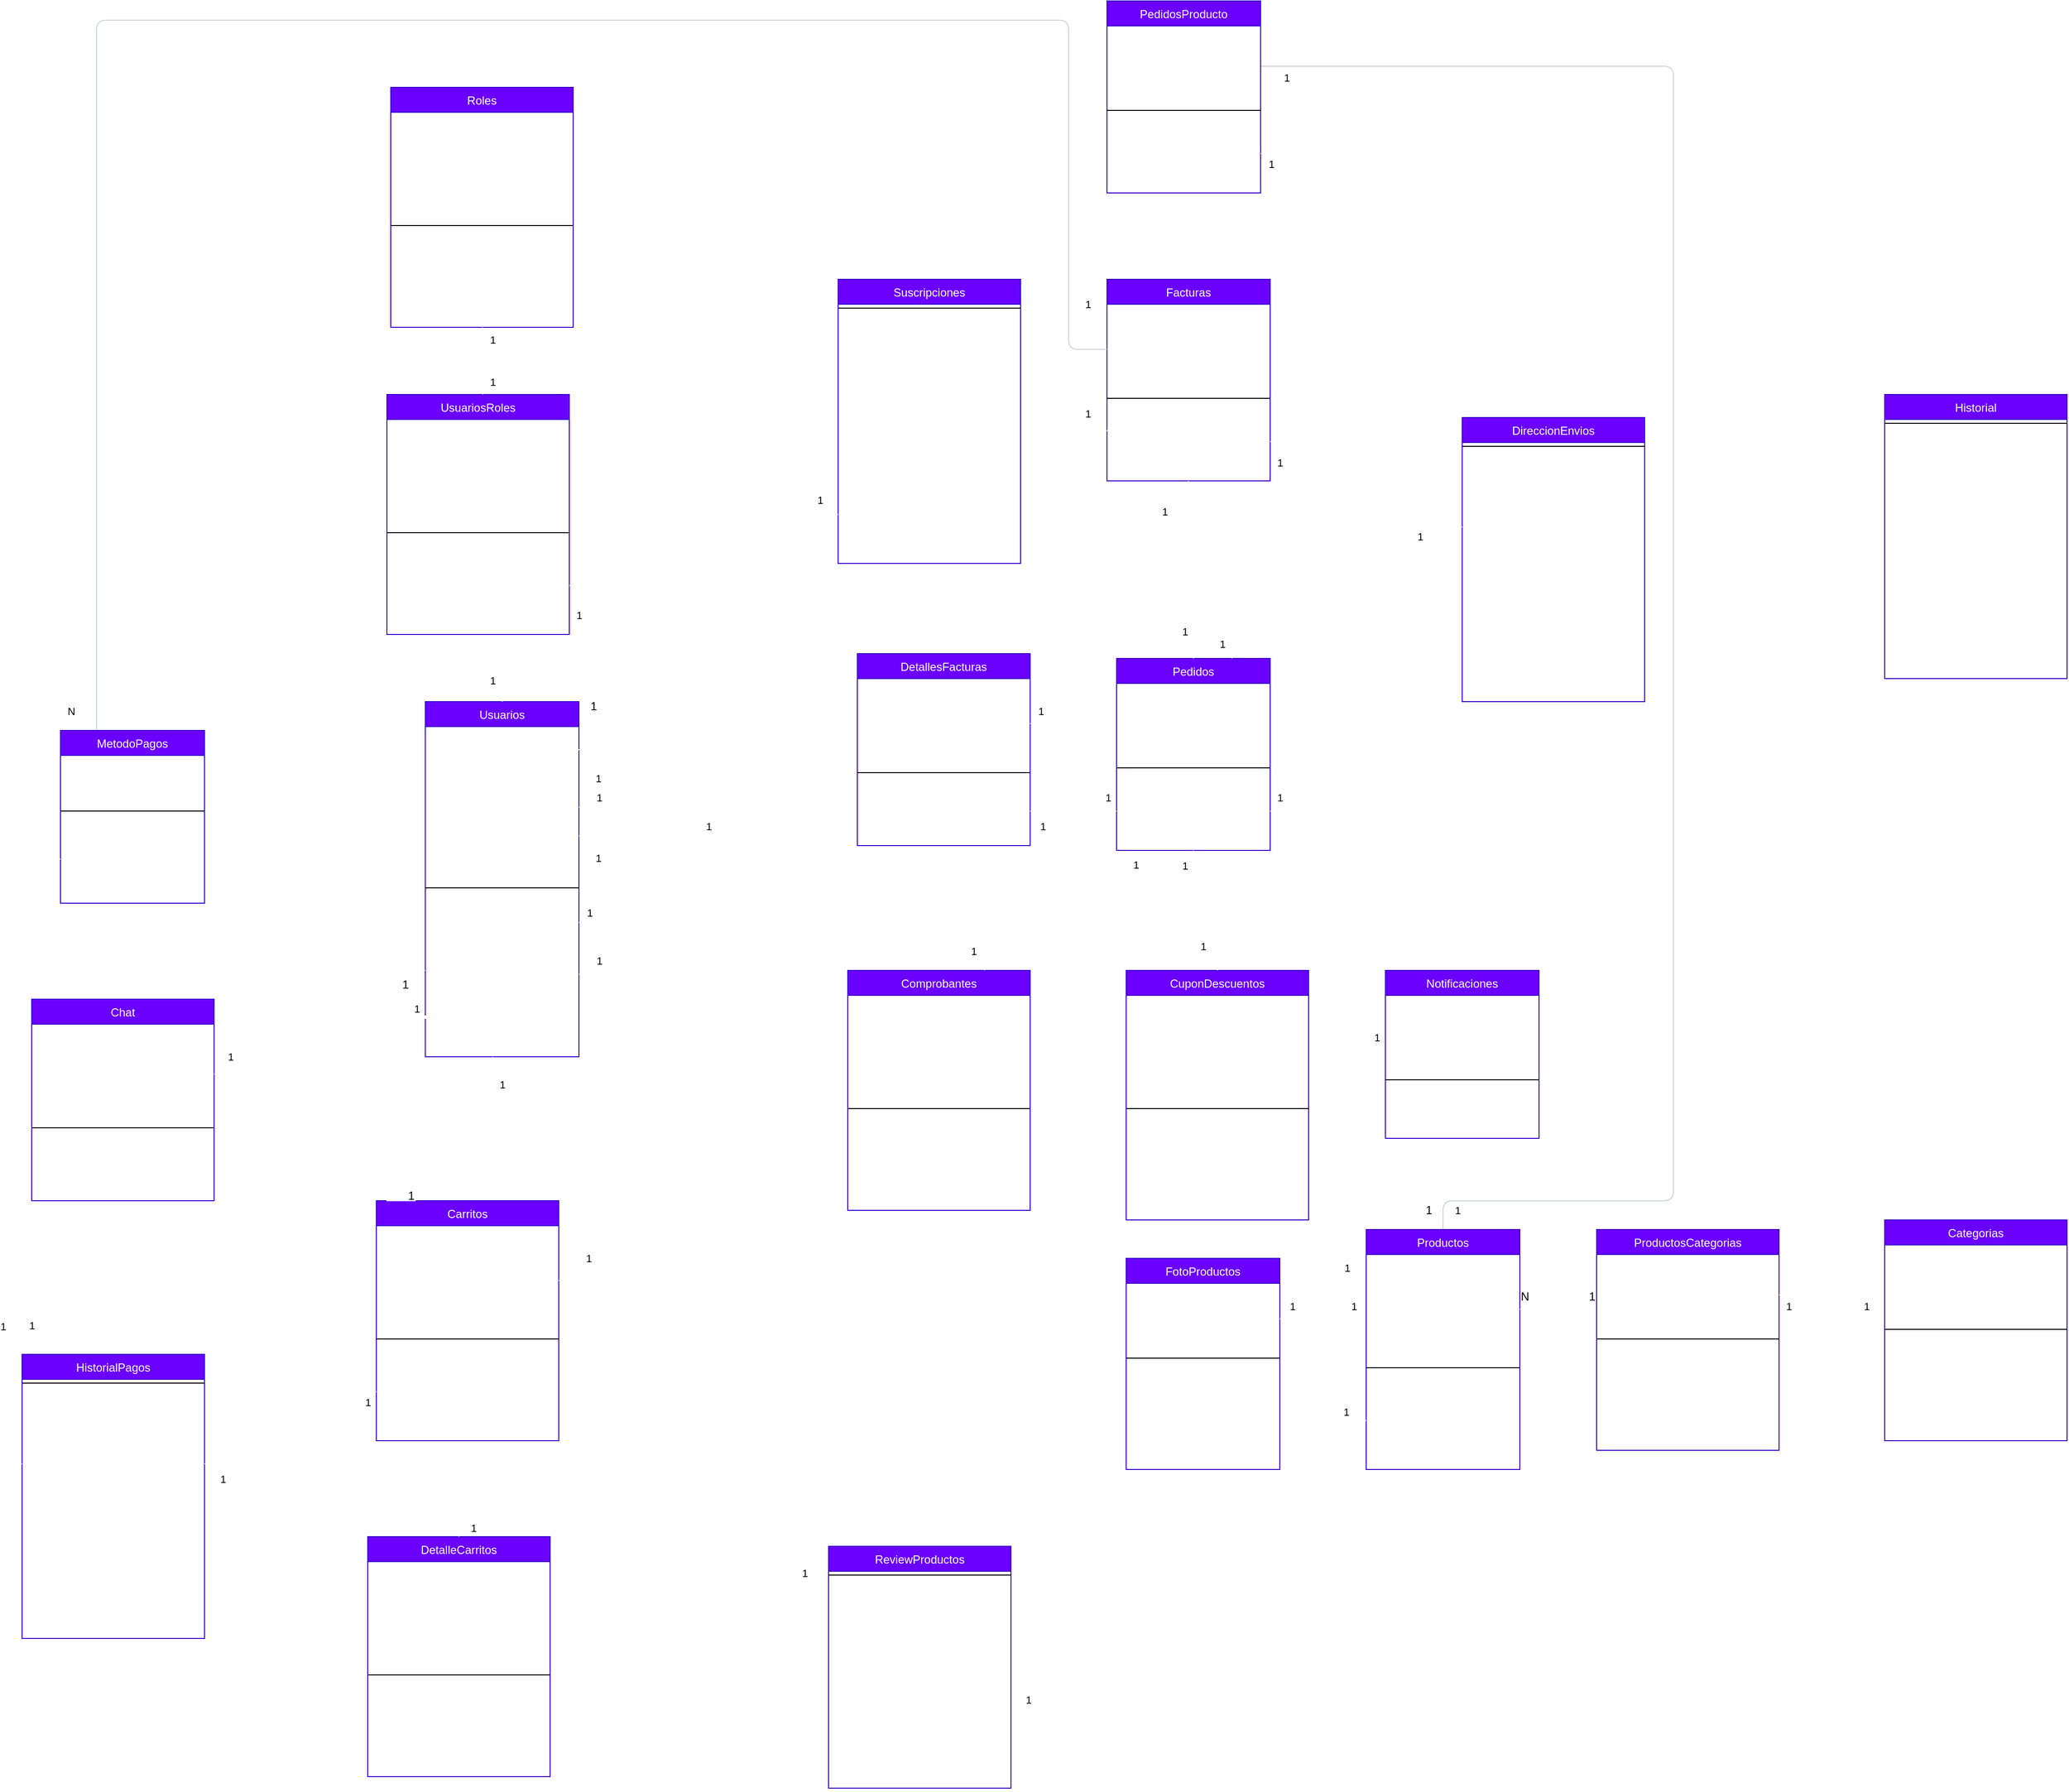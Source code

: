 <mxfile>
    <diagram id="xLcGjLG1Y2inO_7Ebg9N" name="Página-1">
        <mxGraphModel dx="1216" dy="1948" grid="1" gridSize="10" guides="1" tooltips="1" connect="1" arrows="1" fold="1" page="1" pageScale="1" pageWidth="827" pageHeight="1169" math="0" shadow="0">
            <root>
                <mxCell id="0"/>
                <mxCell id="1" parent="0"/>
                <mxCell id="3" value="Usuarios" style="swimlane;fontStyle=0;align=center;verticalAlign=top;childLayout=stackLayout;horizontal=1;startSize=26;horizontalStack=0;resizeParent=1;resizeLast=0;collapsible=1;marginBottom=0;rounded=0;shadow=0;strokeWidth=1;fontSize=12;fillColor=#6a00ff;fontColor=#FFFFFF;strokeColor=#3700CC;" parent="1" vertex="1">
                    <mxGeometry x="450" y="40" width="160" height="370" as="geometry">
                        <mxRectangle x="550" y="140" width="160" height="26" as="alternateBounds"/>
                    </mxGeometry>
                </mxCell>
                <mxCell id="4" value=" - idUsuario: int (PK)&#10; -nombre: string&#10; - apellido: string&#10; - cedula: string&#10; - direccion: string&#10; - telefono: string&#10; - correo: string&#10; - datoBancario: string&#10; - nickname: string&#10;- imagenPerfil: string" style="text;align=left;verticalAlign=top;spacingLeft=4;spacingRight=4;overflow=hidden;rotatable=0;points=[[0,0.5],[1,0.5]];portConstraint=eastwest;fontSize=12;fontColor=#FFFFFF;" parent="3" vertex="1">
                    <mxGeometry y="26" width="160" height="164" as="geometry"/>
                </mxCell>
                <mxCell id="5" value="" style="line;html=1;strokeWidth=1;align=left;verticalAlign=middle;spacingTop=-1;spacingLeft=3;spacingRight=3;rotatable=0;labelPosition=right;points=[];portConstraint=eastwest;fontSize=12;fontColor=#FFFFFF;" parent="3" vertex="1">
                    <mxGeometry y="190" width="160" height="8" as="geometry"/>
                </mxCell>
                <mxCell id="6" value="+ constructor()&#10;+ crearUsuario()&#10;+ obtenerUsuarioPorId()&#10;+ actualizarUsuario()&#10;+ eliminarUsuario()&#10;+ autenticarUsuario()&#10;+ actualizarDatoBancario()&#10;+ validarCorreo()&#10;+ validarCedula()" style="text;align=left;verticalAlign=top;spacingLeft=4;spacingRight=4;overflow=hidden;rotatable=0;points=[[0,0.5],[1,0.5]];portConstraint=eastwest;fontSize=12;fontColor=#FFFFFF;" parent="3" vertex="1">
                    <mxGeometry y="198" width="160" height="172" as="geometry"/>
                </mxCell>
                <mxCell id="7" value="Facturas" style="swimlane;fontStyle=0;align=center;verticalAlign=top;childLayout=stackLayout;horizontal=1;startSize=26;horizontalStack=0;resizeParent=1;resizeLast=0;collapsible=1;marginBottom=0;rounded=0;shadow=0;strokeWidth=1;fontSize=12;fillColor=#6a00ff;fontColor=#FFFFFF;strokeColor=#3700CC;" parent="1" vertex="1">
                    <mxGeometry x="1160" y="-400" width="170" height="210" as="geometry">
                        <mxRectangle x="550" y="140" width="160" height="26" as="alternateBounds"/>
                    </mxGeometry>
                </mxCell>
                <mxCell id="8" value="- IdFactura: int (PK)&#10;- IdUsuario: int (FK)&#10;- Fecha: date&#10;- Hora: time&#10;- Total: float&#10;- EstadoPago: string" style="text;align=left;verticalAlign=top;spacingLeft=4;spacingRight=4;overflow=hidden;rotatable=0;points=[[0,0.5],[1,0.5]];portConstraint=eastwest;fontSize=12;fontColor=#FFFFFF;" parent="7" vertex="1">
                    <mxGeometry y="26" width="170" height="94" as="geometry"/>
                </mxCell>
                <mxCell id="9" value="" style="line;html=1;strokeWidth=1;align=left;verticalAlign=middle;spacingTop=-1;spacingLeft=3;spacingRight=3;rotatable=0;labelPosition=right;points=[];portConstraint=eastwest;fontSize=12;fontColor=#FFFFFF;" parent="7" vertex="1">
                    <mxGeometry y="120" width="170" height="8" as="geometry"/>
                </mxCell>
                <mxCell id="10" value="+ constructor()&#10;+ agregarDetalleFactura()&#10;+ eliminarDetalleFactura()&#10;+ calcularTotalFactura()&#10;+actualizarestadopago()" style="text;align=left;verticalAlign=top;spacingLeft=4;spacingRight=4;overflow=hidden;rotatable=0;points=[[0,0.5],[1,0.5]];portConstraint=eastwest;fontSize=12;fontColor=#FFFFFF;" parent="7" vertex="1">
                    <mxGeometry y="128" width="170" height="82" as="geometry"/>
                </mxCell>
                <mxCell id="11" value="Pedidos" style="swimlane;fontStyle=0;align=center;verticalAlign=top;childLayout=stackLayout;horizontal=1;startSize=26;horizontalStack=0;resizeParent=1;resizeLast=0;collapsible=1;marginBottom=0;rounded=0;shadow=0;strokeWidth=1;fontSize=12;fillColor=#6a00ff;fontColor=#FFFFFF;strokeColor=#3700CC;" parent="1" vertex="1">
                    <mxGeometry x="1170" y="-5" width="160" height="200" as="geometry">
                        <mxRectangle x="550" y="140" width="160" height="26" as="alternateBounds"/>
                    </mxGeometry>
                </mxCell>
                <mxCell id="12" value="- idPedido: int (PK)&#10;- idUsuario: int (FK)&#10;-idCarrito int (FK)&#10;- Hora: time&#10;- FechaPedido: date&#10;- Estado: string" style="text;align=left;verticalAlign=top;spacingLeft=4;spacingRight=4;overflow=hidden;rotatable=0;points=[[0,0.5],[1,0.5]];portConstraint=eastwest;fontSize=12;fontColor=#FFFFFF;" parent="11" vertex="1">
                    <mxGeometry y="26" width="160" height="84" as="geometry"/>
                </mxCell>
                <mxCell id="13" value="" style="line;html=1;strokeWidth=1;align=left;verticalAlign=middle;spacingTop=-1;spacingLeft=3;spacingRight=3;rotatable=0;labelPosition=right;points=[];portConstraint=eastwest;fontSize=12;fontColor=#FFFFFF;" parent="11" vertex="1">
                    <mxGeometry y="110" width="160" height="8" as="geometry"/>
                </mxCell>
                <mxCell id="14" value=" +constructor()&#10; + agregarProducto()&#10; + obtenerProductos()&#10; + calcularTotal()&#10; + actualizarEstado()" style="text;align=left;verticalAlign=top;spacingLeft=4;spacingRight=4;overflow=hidden;rotatable=0;points=[[0,0.5],[1,0.5]];portConstraint=eastwest;fontSize=12;fontColor=#FFFFFF;" parent="11" vertex="1">
                    <mxGeometry y="118" width="160" height="82" as="geometry"/>
                </mxCell>
                <mxCell id="15" style="edgeStyle=orthogonalEdgeStyle;rounded=1;html=1;endArrow=none;endFill=0;entryX=1;entryY=0.5;entryDx=0;entryDy=0;fillColor=#008a00;strokeColor=#CED3D7;fontColor=#FFFFFF;startArrow=none;exitX=0.5;exitY=0;exitDx=0;exitDy=0;" parent="1" source="18" target="152" edge="1">
                    <mxGeometry relative="1" as="geometry">
                        <mxPoint x="1660" y="-630" as="targetPoint"/>
                        <Array as="points">
                            <mxPoint x="1510" y="560"/>
                            <mxPoint x="1750" y="560"/>
                            <mxPoint x="1750" y="-622"/>
                        </Array>
                        <mxPoint x="1740" y="560" as="sourcePoint"/>
                    </mxGeometry>
                </mxCell>
                <mxCell id="16" value="N" style="edgeLabel;html=1;align=center;verticalAlign=middle;resizable=0;points=[];fontColor=#FFFFFF;" parent="15" vertex="1" connectable="0">
                    <mxGeometry x="0.976" y="3" relative="1" as="geometry">
                        <mxPoint y="-21" as="offset"/>
                    </mxGeometry>
                </mxCell>
                <mxCell id="232" value="1" style="edgeLabel;html=1;align=center;verticalAlign=middle;resizable=0;points=[];" parent="15" vertex="1" connectable="0">
                    <mxGeometry x="-0.952" y="-1" relative="1" as="geometry">
                        <mxPoint y="9" as="offset"/>
                    </mxGeometry>
                </mxCell>
                <mxCell id="233" value="1" style="edgeLabel;html=1;align=center;verticalAlign=middle;resizable=0;points=[];" parent="15" vertex="1" connectable="0">
                    <mxGeometry x="0.971" y="1" relative="1" as="geometry">
                        <mxPoint x="-1" y="11" as="offset"/>
                    </mxGeometry>
                </mxCell>
                <mxCell id="18" value="Productos" style="swimlane;fontStyle=0;align=center;verticalAlign=top;childLayout=stackLayout;horizontal=1;startSize=26;horizontalStack=0;resizeParent=1;resizeLast=0;collapsible=1;marginBottom=0;rounded=0;shadow=0;strokeWidth=1;fontSize=12;fillColor=#6a00ff;fontColor=#FFFFFF;strokeColor=#3700CC;" parent="1" vertex="1">
                    <mxGeometry x="1430" y="590" width="160" height="250" as="geometry">
                        <mxRectangle x="550" y="140" width="160" height="26" as="alternateBounds"/>
                    </mxGeometry>
                </mxCell>
                <mxCell id="19" value=" - idProducto: int (PK)&#10; - idPedido: int (FK)&#10; - nombre: string&#10; - precio: float&#10; - categoria: string&#10; - descripcion: string&#10; " style="text;align=left;verticalAlign=top;spacingLeft=4;spacingRight=4;overflow=hidden;rotatable=0;points=[[0,0.5],[1,0.5]];portConstraint=eastwest;fontSize=12;fontColor=#FFFFFF;" parent="18" vertex="1">
                    <mxGeometry y="26" width="160" height="114" as="geometry"/>
                </mxCell>
                <mxCell id="20" value="" style="line;html=1;strokeWidth=1;align=left;verticalAlign=middle;spacingTop=-1;spacingLeft=3;spacingRight=3;rotatable=0;labelPosition=right;points=[];portConstraint=eastwest;fontSize=12;fontColor=#FFFFFF;" parent="18" vertex="1">
                    <mxGeometry y="140" width="160" height="8" as="geometry"/>
                </mxCell>
                <mxCell id="21" value="+constructor()&#10;+mostrarDetalle() &#10;+agregarCategoria()&#10;+ actualizarPrecio()&#10;+ actualizarDescripcion()&#10;+ actualizarImagen() " style="text;align=left;verticalAlign=top;spacingLeft=4;spacingRight=4;overflow=hidden;rotatable=0;points=[[0,0.5],[1,0.5]];portConstraint=eastwest;fontSize=12;fontColor=#FFFFFF;" parent="18" vertex="1">
                    <mxGeometry y="148" width="160" height="102" as="geometry"/>
                </mxCell>
                <mxCell id="22" value="Notificaciones" style="swimlane;fontStyle=0;align=center;verticalAlign=top;childLayout=stackLayout;horizontal=1;startSize=26;horizontalStack=0;resizeParent=1;resizeLast=0;collapsible=1;marginBottom=0;rounded=0;shadow=0;strokeWidth=1;fontSize=12;fillColor=#6a00ff;fontColor=#FFFFFF;strokeColor=#3700CC;" parent="1" vertex="1">
                    <mxGeometry x="1450" y="320" width="160" height="175" as="geometry">
                        <mxRectangle x="550" y="140" width="160" height="26" as="alternateBounds"/>
                    </mxGeometry>
                </mxCell>
                <mxCell id="23" value="- idNotificacion: int (PK)&#10;- idPedido: int (FK)&#10;- fecha: date&#10;- hora: time&#10;- notificacionPedido: text" style="text;align=left;verticalAlign=top;spacingLeft=4;spacingRight=4;overflow=hidden;rotatable=0;points=[[0,0.5],[1,0.5]];portConstraint=eastwest;fontSize=12;fontColor=#FFFFFF;" parent="22" vertex="1">
                    <mxGeometry y="26" width="160" height="84" as="geometry"/>
                </mxCell>
                <mxCell id="24" value="" style="line;html=1;strokeWidth=1;align=left;verticalAlign=middle;spacingTop=-1;spacingLeft=3;spacingRight=3;rotatable=0;labelPosition=right;points=[];portConstraint=eastwest;fontSize=12;fontColor=#FFFFFF;" parent="22" vertex="1">
                    <mxGeometry y="110" width="160" height="8" as="geometry"/>
                </mxCell>
                <mxCell id="25" value="+constructor()&#10;+ enviarNotificacion() &#10;+enviarCorreo()" style="text;align=left;verticalAlign=top;spacingLeft=4;spacingRight=4;overflow=hidden;rotatable=0;points=[[0,0.5],[1,0.5]];portConstraint=eastwest;fontSize=12;fontColor=#FFFFFF;" parent="22" vertex="1">
                    <mxGeometry y="118" width="160" height="52" as="geometry"/>
                </mxCell>
                <mxCell id="27" value="DetallesFacturas" style="swimlane;fontStyle=0;align=center;verticalAlign=top;childLayout=stackLayout;horizontal=1;startSize=26;horizontalStack=0;resizeParent=1;resizeLast=0;collapsible=1;marginBottom=0;rounded=0;shadow=0;strokeWidth=1;fontSize=12;fillColor=#6a00ff;fontColor=#FFFFFF;strokeColor=#3700CC;" parent="1" vertex="1">
                    <mxGeometry x="900" y="-10" width="180" height="200" as="geometry">
                        <mxRectangle x="550" y="140" width="160" height="26" as="alternateBounds"/>
                    </mxGeometry>
                </mxCell>
                <mxCell id="28" value="- IdDetalleFactura: int (PK)&#10;- IdFactura: int (FK)&#10;- IdProducto: int (FK)&#10;- Cantidad: int&#10;- PrecioUnitario: float&#10;- Subtotal: float  " style="text;align=left;verticalAlign=top;spacingLeft=4;spacingRight=4;overflow=hidden;rotatable=0;points=[[0,0.5],[1,0.5]];portConstraint=eastwest;fontSize=12;fontColor=#FFFFFF;" parent="27" vertex="1">
                    <mxGeometry y="26" width="180" height="94" as="geometry"/>
                </mxCell>
                <mxCell id="29" value="" style="line;html=1;strokeWidth=1;align=left;verticalAlign=middle;spacingTop=-1;spacingLeft=3;spacingRight=3;rotatable=0;labelPosition=right;points=[];portConstraint=eastwest;fontSize=12;fontColor=#FFFFFF;" parent="27" vertex="1">
                    <mxGeometry y="120" width="180" height="8" as="geometry"/>
                </mxCell>
                <mxCell id="30" value="+ Constructor() &#10;+ calcularSubtotal() &#10;+ actualizarCantidad() &#10;+ actualizarPrecioUnitario()" style="text;align=left;verticalAlign=top;spacingLeft=4;spacingRight=4;overflow=hidden;rotatable=0;points=[[0,0.5],[1,0.5]];portConstraint=eastwest;fontSize=12;fontColor=#FFFFFF;" parent="27" vertex="1">
                    <mxGeometry y="128" width="180" height="72" as="geometry"/>
                </mxCell>
                <mxCell id="34" style="edgeStyle=orthogonalEdgeStyle;rounded=1;html=1;exitX=0.25;exitY=0;exitDx=0;exitDy=0;endArrow=none;endFill=0;entryX=0;entryY=0.5;entryDx=0;entryDy=0;fillColor=#f5f5f5;strokeColor=#CED3D7;fontColor=#FFFFFF;" parent="1" source="37" target="8" edge="1">
                    <mxGeometry relative="1" as="geometry">
                        <mxPoint x="1120" y="-330" as="targetPoint"/>
                        <Array as="points">
                            <mxPoint x="108" y="-670"/>
                            <mxPoint x="1120" y="-670"/>
                            <mxPoint x="1120" y="-327"/>
                        </Array>
                    </mxGeometry>
                </mxCell>
                <mxCell id="35" value="1" style="edgeLabel;html=1;align=center;verticalAlign=middle;resizable=0;points=[];fontColor=#FFFFFF;" parent="34" vertex="1" connectable="0">
                    <mxGeometry x="0.922" relative="1" as="geometry">
                        <mxPoint x="-20" as="offset"/>
                    </mxGeometry>
                </mxCell>
                <mxCell id="36" value="1" style="edgeLabel;html=1;align=center;verticalAlign=middle;resizable=0;points=[];fontColor=#FFFFFF;" parent="34" vertex="1" connectable="0">
                    <mxGeometry x="-0.978" relative="1" as="geometry">
                        <mxPoint x="23" as="offset"/>
                    </mxGeometry>
                </mxCell>
                <mxCell id="249" value="1" style="edgeLabel;html=1;align=center;verticalAlign=middle;resizable=0;points=[];" parent="34" vertex="1" connectable="0">
                    <mxGeometry x="0.918" y="-2" relative="1" as="geometry">
                        <mxPoint x="22" as="offset"/>
                    </mxGeometry>
                </mxCell>
                <mxCell id="250" value="N" style="edgeLabel;html=1;align=center;verticalAlign=middle;resizable=0;points=[];" parent="34" vertex="1" connectable="0">
                    <mxGeometry x="-0.959" relative="1" as="geometry">
                        <mxPoint x="-27" y="24" as="offset"/>
                    </mxGeometry>
                </mxCell>
                <mxCell id="37" value="MetodoPagos" style="swimlane;fontStyle=0;align=center;verticalAlign=top;childLayout=stackLayout;horizontal=1;startSize=26;horizontalStack=0;resizeParent=1;resizeLast=0;collapsible=1;marginBottom=0;rounded=0;shadow=0;strokeWidth=1;fontSize=12;fillColor=#6a00ff;fontColor=#FFFFFF;strokeColor=#3700CC;" parent="1" vertex="1">
                    <mxGeometry x="70" y="70" width="150" height="180" as="geometry">
                        <mxRectangle x="550" y="140" width="160" height="26" as="alternateBounds"/>
                    </mxGeometry>
                </mxCell>
                <mxCell id="38" value="-idMetodoPago: int (PK)&#10;-nombre: string&#10;-deascripcion: text" style="text;align=left;verticalAlign=top;spacingLeft=4;spacingRight=4;overflow=hidden;rotatable=0;points=[[0,0.5],[1,0.5]];portConstraint=eastwest;fontSize=12;fontColor=#FFFFFF;" parent="37" vertex="1">
                    <mxGeometry y="26" width="150" height="54" as="geometry"/>
                </mxCell>
                <mxCell id="39" value="" style="line;html=1;strokeWidth=1;align=left;verticalAlign=middle;spacingTop=-1;spacingLeft=3;spacingRight=3;rotatable=0;labelPosition=right;points=[];portConstraint=eastwest;fontSize=12;fontColor=#FFFFFF;" parent="37" vertex="1">
                    <mxGeometry y="80" width="150" height="8" as="geometry"/>
                </mxCell>
                <mxCell id="40" value="+constructor()&#10;+procesarPago&#10;+ValidarPago&#10;+obtenerDetallePago" style="text;align=left;verticalAlign=top;spacingLeft=4;spacingRight=4;overflow=hidden;rotatable=0;points=[[0,0.5],[1,0.5]];portConstraint=eastwest;fontSize=12;fontColor=#FFFFFF;" parent="37" vertex="1">
                    <mxGeometry y="88" width="150" height="92" as="geometry"/>
                </mxCell>
                <mxCell id="41" value="FotoProductos" style="swimlane;fontStyle=0;align=center;verticalAlign=top;childLayout=stackLayout;horizontal=1;startSize=26;horizontalStack=0;resizeParent=1;resizeLast=0;collapsible=1;marginBottom=0;rounded=0;shadow=0;strokeWidth=1;fontSize=12;fillColor=#6a00ff;fontColor=#FFFFFF;strokeColor=#3700CC;" parent="1" vertex="1">
                    <mxGeometry x="1180" y="620" width="160" height="220" as="geometry">
                        <mxRectangle x="550" y="140" width="160" height="26" as="alternateBounds"/>
                    </mxGeometry>
                </mxCell>
                <mxCell id="42" value="- idFotoProducto: int (PK)&#10;-  idProducto int (FK)&#10;- urlFoto: string&#10;- descripcion: text" style="text;align=left;verticalAlign=top;spacingLeft=4;spacingRight=4;overflow=hidden;rotatable=0;points=[[0,0.5],[1,0.5]];portConstraint=eastwest;fontSize=12;fontColor=#FFFFFF;" parent="41" vertex="1">
                    <mxGeometry y="26" width="160" height="74" as="geometry"/>
                </mxCell>
                <mxCell id="43" value="" style="line;html=1;strokeWidth=1;align=left;verticalAlign=middle;spacingTop=-1;spacingLeft=3;spacingRight=3;rotatable=0;labelPosition=right;points=[];portConstraint=eastwest;fontSize=12;fontColor=#FFFFFF;" parent="41" vertex="1">
                    <mxGeometry y="100" width="160" height="8" as="geometry"/>
                </mxCell>
                <mxCell id="44" value="+constructor()&#10;+cargarFoto()&#10;+actualizarDescripcion()&#10;+crearFotoProducto()&#10;+obtenerFotoProducto()&#10;+actualizarFotoProducto()&#10;+eliminarFotoProducto()&#10;&#10;" style="text;align=left;verticalAlign=top;spacingLeft=4;spacingRight=4;overflow=hidden;rotatable=0;points=[[0,0.5],[1,0.5]];portConstraint=eastwest;fontSize=12;fontColor=#FFFFFF;" parent="41" vertex="1">
                    <mxGeometry y="108" width="160" height="112" as="geometry"/>
                </mxCell>
                <mxCell id="45" value="Categorias" style="swimlane;fontStyle=0;align=center;verticalAlign=top;childLayout=stackLayout;horizontal=1;startSize=26;horizontalStack=0;resizeParent=1;resizeLast=0;collapsible=1;marginBottom=0;rounded=0;shadow=0;strokeWidth=1;fontSize=12;fillColor=#6a00ff;fontColor=#FFFFFF;strokeColor=#3700CC;" parent="1" vertex="1">
                    <mxGeometry x="1970" y="580" width="190" height="230" as="geometry">
                        <mxRectangle x="550" y="140" width="160" height="26" as="alternateBounds"/>
                    </mxGeometry>
                </mxCell>
                <mxCell id="46" value="-idCategoria int (PK)&#10;-nombre&#10;-descripcion&#10;" style="text;align=left;verticalAlign=top;spacingLeft=4;spacingRight=4;overflow=hidden;rotatable=0;points=[[0,0.5],[1,0.5]];portConstraint=eastwest;fontSize=12;fontColor=#FFFFFF;" parent="45" vertex="1">
                    <mxGeometry y="26" width="190" height="84" as="geometry"/>
                </mxCell>
                <mxCell id="47" value="" style="line;html=1;strokeWidth=1;align=left;verticalAlign=middle;spacingTop=-1;spacingLeft=3;spacingRight=3;rotatable=0;labelPosition=right;points=[];portConstraint=eastwest;fontSize=12;fontColor=#FFFFFF;" parent="45" vertex="1">
                    <mxGeometry y="110" width="190" height="8" as="geometry"/>
                </mxCell>
                <mxCell id="48" value="+ Constructor()&#10;+ crearCategoria()&#10;+ obtenerCategoriaPorId()&#10;+ actualizarCategoria()&#10;+ eliminarCategoria()" style="text;align=left;verticalAlign=top;spacingLeft=4;spacingRight=4;overflow=hidden;rotatable=0;points=[[0,0.5],[1,0.5]];portConstraint=eastwest;fontSize=12;fontColor=#FFFFFF;" parent="45" vertex="1">
                    <mxGeometry y="118" width="190" height="82" as="geometry"/>
                </mxCell>
                <mxCell id="49" value="Carritos" style="swimlane;fontStyle=0;align=center;verticalAlign=top;childLayout=stackLayout;horizontal=1;startSize=26;horizontalStack=0;resizeParent=1;resizeLast=0;collapsible=1;marginBottom=0;rounded=0;shadow=0;strokeWidth=1;fontSize=12;fillColor=#6a00ff;fontColor=#FFFFFF;strokeColor=#3700CC;" parent="1" vertex="1">
                    <mxGeometry x="399" y="560" width="190" height="250" as="geometry">
                        <mxRectangle x="550" y="140" width="160" height="26" as="alternateBounds"/>
                    </mxGeometry>
                </mxCell>
                <mxCell id="50" value="-idCarrito: int (PK)&#10;-idUsuario int (FK)&#10;- Fecha: date&#10;- Hora: time&#10;- Estado: string" style="text;align=left;verticalAlign=top;spacingLeft=4;spacingRight=4;overflow=hidden;rotatable=0;points=[[0,0.5],[1,0.5]];portConstraint=eastwest;fontSize=12;fontColor=#FFFFFF;" parent="49" vertex="1">
                    <mxGeometry y="26" width="190" height="114" as="geometry"/>
                </mxCell>
                <mxCell id="51" value="" style="line;html=1;strokeWidth=1;align=left;verticalAlign=middle;spacingTop=-1;spacingLeft=3;spacingRight=3;rotatable=0;labelPosition=right;points=[];portConstraint=eastwest;fontSize=12;fontColor=#FFFFFF;" parent="49" vertex="1">
                    <mxGeometry y="140" width="190" height="8" as="geometry"/>
                </mxCell>
                <mxCell id="52" value="+constructor ()&#10;+ agregarDetalleCarrito()&#10;+ eliminarDetalleCarrito()&#10;+ calcularTotalCarrito()" style="text;align=left;verticalAlign=top;spacingLeft=4;spacingRight=4;overflow=hidden;rotatable=0;points=[[0,0.5],[1,0.5]];portConstraint=eastwest;fontSize=12;fontColor=#FFFFFF;" parent="49" vertex="1">
                    <mxGeometry y="148" width="190" height="102" as="geometry"/>
                </mxCell>
                <mxCell id="53" value="DetalleCarritos" style="swimlane;fontStyle=0;align=center;verticalAlign=top;childLayout=stackLayout;horizontal=1;startSize=26;horizontalStack=0;resizeParent=1;resizeLast=0;collapsible=1;marginBottom=0;rounded=0;shadow=0;strokeWidth=1;fontSize=12;fillColor=#6a00ff;fontColor=#FFFFFF;strokeColor=#3700CC;" parent="1" vertex="1">
                    <mxGeometry x="390" y="910" width="190" height="250" as="geometry">
                        <mxRectangle x="550" y="140" width="160" height="26" as="alternateBounds"/>
                    </mxGeometry>
                </mxCell>
                <mxCell id="54" value=" - idDetalleCarrito: INT (PK)&#10; -idCarrito: INT (FK)&#10; -idProducto: INT (FK)&#10; -cantidad: INT&#10;- PrecioUnitario: float&#10;- Subtotal: float" style="text;align=left;verticalAlign=top;spacingLeft=4;spacingRight=4;overflow=hidden;rotatable=0;points=[[0,0.5],[1,0.5]];portConstraint=eastwest;fontSize=12;fontColor=#FFFFFF;" parent="53" vertex="1">
                    <mxGeometry y="26" width="190" height="114" as="geometry"/>
                </mxCell>
                <mxCell id="55" value="" style="line;html=1;strokeWidth=1;align=left;verticalAlign=middle;spacingTop=-1;spacingLeft=3;spacingRight=3;rotatable=0;labelPosition=right;points=[];portConstraint=eastwest;fontSize=12;fontColor=#FFFFFF;" parent="53" vertex="1">
                    <mxGeometry y="140" width="190" height="8" as="geometry"/>
                </mxCell>
                <mxCell id="56" value="+constructor()&#10;+ calcularSubtotal()&#10;+ actualizarCantidad()&#10;+ actualizarPrecioUnitario()" style="text;align=left;verticalAlign=top;spacingLeft=4;spacingRight=4;overflow=hidden;rotatable=0;points=[[0,0.5],[1,0.5]];portConstraint=eastwest;fontSize=12;fontColor=#FFFFFF;" parent="53" vertex="1">
                    <mxGeometry y="148" width="190" height="102" as="geometry"/>
                </mxCell>
                <mxCell id="57" value="Chat" style="swimlane;fontStyle=0;align=center;verticalAlign=top;childLayout=stackLayout;horizontal=1;startSize=26;horizontalStack=0;resizeParent=1;resizeLast=0;collapsible=1;marginBottom=0;rounded=0;shadow=0;strokeWidth=1;fontSize=12;fillColor=#6a00ff;strokeColor=#3700CC;fontColor=#FFFFFF;" parent="1" vertex="1">
                    <mxGeometry x="40" y="350" width="190" height="210" as="geometry">
                        <mxRectangle x="550" y="140" width="160" height="26" as="alternateBounds"/>
                    </mxGeometry>
                </mxCell>
                <mxCell id="58" value=" - idChat: INT (PK)&#10; - idUsuario: INT (FK)&#10; - fecha: DATE ()&#10; - hora: TIME ()&#10; - mensaje:  TEXT ()&#10; - fotoProducto: string ()&#10;" style="text;align=left;verticalAlign=top;spacingLeft=4;spacingRight=4;overflow=hidden;rotatable=0;points=[[0,0.5],[1,0.5]];portConstraint=eastwest;fontSize=12;fontColor=#FFFFFF;" parent="57" vertex="1">
                    <mxGeometry y="26" width="190" height="104" as="geometry"/>
                </mxCell>
                <mxCell id="59" value="" style="line;html=1;strokeWidth=1;align=left;verticalAlign=middle;spacingTop=-1;spacingLeft=3;spacingRight=3;rotatable=0;labelPosition=right;points=[];portConstraint=eastwest;fontSize=12;fontColor=#FFFFFF;" parent="57" vertex="1">
                    <mxGeometry y="130" width="190" height="8" as="geometry"/>
                </mxCell>
                <mxCell id="60" value="+constructor()&#10;+enviarMensaje()&#10;+obtenerMensaje()" style="text;align=left;verticalAlign=top;spacingLeft=4;spacingRight=4;overflow=hidden;rotatable=0;points=[[0,0.5],[1,0.5]];portConstraint=eastwest;fontSize=12;fontColor=#FFFFFF;" parent="57" vertex="1">
                    <mxGeometry y="138" width="190" height="62" as="geometry"/>
                </mxCell>
                <mxCell id="62" value="Comprobantes" style="swimlane;fontStyle=0;align=center;verticalAlign=top;childLayout=stackLayout;horizontal=1;startSize=26;horizontalStack=0;resizeParent=1;resizeLast=0;collapsible=1;marginBottom=0;rounded=0;shadow=0;strokeWidth=1;fontSize=12;fillColor=#6a00ff;fontColor=#FFFFFF;strokeColor=#3700CC;" parent="1" vertex="1">
                    <mxGeometry x="890" y="320" width="190" height="250" as="geometry">
                        <mxRectangle x="550" y="140" width="160" height="26" as="alternateBounds"/>
                    </mxGeometry>
                </mxCell>
                <mxCell id="63" value="- IdComprobante: int (PK)&#10;- IdPedido: int (FK)&#10;- Fecha: date&#10;- Total: float&#10;- Detalles: text&#10;- EstadoPago: string" style="text;align=left;verticalAlign=top;spacingLeft=4;spacingRight=4;overflow=hidden;rotatable=0;points=[[0,0.5],[1,0.5]];portConstraint=eastwest;fontSize=12;fontColor=#FFFFFF;" parent="62" vertex="1">
                    <mxGeometry y="26" width="190" height="114" as="geometry"/>
                </mxCell>
                <mxCell id="64" value="" style="line;html=1;strokeWidth=1;align=left;verticalAlign=middle;spacingTop=-1;spacingLeft=3;spacingRight=3;rotatable=0;labelPosition=right;points=[];portConstraint=eastwest;fontSize=12;fontColor=#FFFFFF;" parent="62" vertex="1">
                    <mxGeometry y="140" width="190" height="8" as="geometry"/>
                </mxCell>
                <mxCell id="65" value="+constructor()&#10;+generarComprobante&#10;+generarPDF()&#10;+enviarCorreo()&#10;+actualizarEstadoPago()" style="text;align=left;verticalAlign=top;spacingLeft=4;spacingRight=4;overflow=hidden;rotatable=0;points=[[0,0.5],[1,0.5]];portConstraint=eastwest;fontSize=12;fontColor=#FFFFFF;" parent="62" vertex="1">
                    <mxGeometry y="148" width="190" height="102" as="geometry"/>
                </mxCell>
                <mxCell id="66" value="CuponDescuentos" style="swimlane;fontStyle=0;align=center;verticalAlign=top;childLayout=stackLayout;horizontal=1;startSize=26;horizontalStack=0;resizeParent=1;resizeLast=0;collapsible=1;marginBottom=0;rounded=0;shadow=0;strokeWidth=1;fontSize=12;fillColor=#6a00ff;fontColor=#FFFFFF;strokeColor=#3700CC;" parent="1" vertex="1">
                    <mxGeometry x="1180" y="320" width="190" height="260" as="geometry">
                        <mxRectangle x="550" y="140" width="160" height="26" as="alternateBounds"/>
                    </mxGeometry>
                </mxCell>
                <mxCell id="67" value="- IdCupon: int (PK)&#10;-idUsuarios int (FK)&#10;- codigo: string&#10;- descuento float&#10;- fechaInicio date&#10;- fechaFin date&#10;- estado string" style="text;align=left;verticalAlign=top;spacingLeft=4;spacingRight=4;overflow=hidden;rotatable=0;points=[[0,0.5],[1,0.5]];portConstraint=eastwest;fontSize=12;fontColor=#FFFFFF;" parent="66" vertex="1">
                    <mxGeometry y="26" width="190" height="114" as="geometry"/>
                </mxCell>
                <mxCell id="68" value="" style="line;html=1;strokeWidth=1;align=left;verticalAlign=middle;spacingTop=-1;spacingLeft=3;spacingRight=3;rotatable=0;labelPosition=right;points=[];portConstraint=eastwest;fontSize=12;fontColor=#FFFFFF;" parent="66" vertex="1">
                    <mxGeometry y="140" width="190" height="8" as="geometry"/>
                </mxCell>
                <mxCell id="69" value="+constructor()&#10;+aplicarDescuento&#10;+validarDescuento&#10;+obtenerDescuento &#10;+listarDescuento &#10;+filtrarDescuento&#10;+Crearcupon()" style="text;align=left;verticalAlign=top;spacingLeft=4;spacingRight=4;overflow=hidden;rotatable=0;points=[[0,0.5],[1,0.5]];portConstraint=eastwest;fontSize=12;fontColor=#FFFFFF;" parent="66" vertex="1">
                    <mxGeometry y="148" width="190" height="102" as="geometry"/>
                </mxCell>
                <mxCell id="70" value="UsuariosRoles" style="swimlane;fontStyle=0;align=center;verticalAlign=top;childLayout=stackLayout;horizontal=1;startSize=26;horizontalStack=0;resizeParent=1;resizeLast=0;collapsible=1;marginBottom=0;rounded=0;shadow=0;strokeWidth=1;fontSize=12;fillColor=#6a00ff;fontColor=#FFFFFF;strokeColor=#3700CC;" parent="1" vertex="1">
                    <mxGeometry x="410" y="-280" width="190" height="250" as="geometry">
                        <mxRectangle x="550" y="140" width="160" height="26" as="alternateBounds"/>
                    </mxGeometry>
                </mxCell>
                <mxCell id="71" value="-IdUsuario int (PK)&#10;- IdRol: int (FK)&#10;&#10;" style="text;align=left;verticalAlign=top;spacingLeft=4;spacingRight=4;overflow=hidden;rotatable=0;points=[[0,0.5],[1,0.5]];portConstraint=eastwest;fontSize=12;fontColor=#FFFFFF;" parent="70" vertex="1">
                    <mxGeometry y="26" width="190" height="114" as="geometry"/>
                </mxCell>
                <mxCell id="72" value="" style="line;html=1;strokeWidth=1;align=left;verticalAlign=middle;spacingTop=-1;spacingLeft=3;spacingRight=3;rotatable=0;labelPosition=right;points=[];portConstraint=eastwest;fontSize=12;fontColor=#FFFFFF;" parent="70" vertex="1">
                    <mxGeometry y="140" width="190" height="8" as="geometry"/>
                </mxCell>
                <mxCell id="73" value="+constructor()&#10;+eliminarRol()&#10;+obtenerRol()&#10;+asignarRol()&#10;+listarRol()&#10;+actualizarRol()" style="text;align=left;verticalAlign=top;spacingLeft=4;spacingRight=4;overflow=hidden;rotatable=0;points=[[0,0.5],[1,0.5]];portConstraint=eastwest;fontSize=12;fontColor=#FFFFFF;" parent="70" vertex="1">
                    <mxGeometry y="148" width="190" height="102" as="geometry"/>
                </mxCell>
                <mxCell id="74" value="DireccionEnvios" style="swimlane;fontStyle=0;align=center;verticalAlign=top;childLayout=stackLayout;horizontal=1;startSize=26;horizontalStack=0;resizeParent=1;resizeLast=0;collapsible=1;marginBottom=0;rounded=0;shadow=0;strokeWidth=1;fontSize=12;fillColor=#6a00ff;fontColor=#FFFFFF;strokeColor=#3700CC;" parent="1" vertex="1">
                    <mxGeometry x="1530" y="-256" width="190" height="296" as="geometry">
                        <mxRectangle x="550" y="140" width="160" height="26" as="alternateBounds"/>
                    </mxGeometry>
                </mxCell>
                <mxCell id="75" value="" style="line;html=1;strokeWidth=1;align=left;verticalAlign=middle;spacingTop=-1;spacingLeft=3;spacingRight=3;rotatable=0;labelPosition=right;points=[];portConstraint=eastwest;fontSize=12;fontColor=#FFFFFF;" parent="74" vertex="1">
                    <mxGeometry y="26" width="190" height="8" as="geometry"/>
                </mxCell>
                <mxCell id="76" value="- idDireccion int (PK)&#10;- idUsuario int (FK)&#10;-departamento: string&#10;-municipio: string&#10;-ciudad: string&#10;- direccion: string" style="text;align=left;verticalAlign=top;spacingLeft=4;spacingRight=4;overflow=hidden;rotatable=0;points=[[0,0.5],[1,0.5]];portConstraint=eastwest;fontSize=12;fontColor=#FFFFFF;" parent="74" vertex="1">
                    <mxGeometry y="34" width="190" height="160" as="geometry"/>
                </mxCell>
                <mxCell id="77" value="+constructor()&#10;+agregarDireccion &#10;+actualizarDirección&#10;+eliminarDireccion &#10;+listarDirecciones" style="text;align=left;verticalAlign=top;spacingLeft=4;spacingRight=4;overflow=hidden;rotatable=0;points=[[0,0.5],[1,0.5]];portConstraint=eastwest;fontSize=12;fontColor=#FFFFFF;" parent="74" vertex="1">
                    <mxGeometry y="194" width="190" height="102" as="geometry"/>
                </mxCell>
                <mxCell id="78" value="Suscripciones" style="swimlane;fontStyle=0;align=center;verticalAlign=top;childLayout=stackLayout;horizontal=1;startSize=26;horizontalStack=0;resizeParent=1;resizeLast=0;collapsible=1;marginBottom=0;rounded=0;shadow=0;strokeWidth=1;fontSize=12;fillColor=#6a00ff;fontColor=#FFFFFF;strokeColor=#3700CC;" parent="1" vertex="1">
                    <mxGeometry x="880" y="-400" width="190" height="296" as="geometry">
                        <mxRectangle x="550" y="140" width="160" height="26" as="alternateBounds"/>
                    </mxGeometry>
                </mxCell>
                <mxCell id="79" value="" style="line;html=1;strokeWidth=1;align=left;verticalAlign=middle;spacingTop=-1;spacingLeft=3;spacingRight=3;rotatable=0;labelPosition=right;points=[];portConstraint=eastwest;fontSize=12;fontColor=#FFFFFF;" parent="78" vertex="1">
                    <mxGeometry y="26" width="190" height="8" as="geometry"/>
                </mxCell>
                <mxCell id="80" value="- idSuscripcion int (PK)&#10;- idUsuario int (FK)&#10;- tipoSuscripcion: string&#10;- fechaInicio: date&#10;- fechaFin: date&#10;- estado: string" style="text;align=left;verticalAlign=top;spacingLeft=4;spacingRight=4;overflow=hidden;rotatable=0;points=[[0,0.5],[1,0.5]];portConstraint=eastwest;fontSize=12;fontColor=#FFFFFF;" parent="78" vertex="1">
                    <mxGeometry y="34" width="190" height="160" as="geometry"/>
                </mxCell>
                <mxCell id="81" value="+constructor()&#10;+crearsuscripción()&#10;+actualizarSuscripciones() &#10;+obtenerSuscripciones ()&#10;+listarSuscripciones ()&#10;+cancelarSuscripciones()" style="text;align=left;verticalAlign=top;spacingLeft=4;spacingRight=4;overflow=hidden;rotatable=0;points=[[0,0.5],[1,0.5]];portConstraint=eastwest;fontSize=12;fontColor=#FFFFFF;" parent="78" vertex="1">
                    <mxGeometry y="194" width="190" height="102" as="geometry"/>
                </mxCell>
                <mxCell id="82" value="ReviewProductos" style="swimlane;fontStyle=0;align=center;verticalAlign=top;childLayout=stackLayout;horizontal=1;startSize=26;horizontalStack=0;resizeParent=1;resizeLast=0;collapsible=1;marginBottom=0;rounded=0;shadow=0;strokeWidth=1;fontSize=12;fillColor=#6a00ff;fontColor=#FFFFFF;strokeColor=#3700CC;" parent="1" vertex="1">
                    <mxGeometry x="870" y="920" width="190" height="252" as="geometry">
                        <mxRectangle x="550" y="140" width="160" height="26" as="alternateBounds"/>
                    </mxGeometry>
                </mxCell>
                <mxCell id="83" value="" style="line;html=1;strokeWidth=1;align=left;verticalAlign=middle;spacingTop=-1;spacingLeft=3;spacingRight=3;rotatable=0;labelPosition=right;points=[];portConstraint=eastwest;fontSize=12;fontColor=#FFFFFF;" parent="82" vertex="1">
                    <mxGeometry y="26" width="190" height="8" as="geometry"/>
                </mxCell>
                <mxCell id="84" value="-idReview int (PK)&#10;- idUsuario int (FK)&#10;-idProducto int (FK)&#10;-calificacion: int&#10;-comentario : string&#10;-fecha: date" style="text;align=left;verticalAlign=top;spacingLeft=4;spacingRight=4;overflow=hidden;rotatable=0;points=[[0,0.5],[1,0.5]];portConstraint=eastwest;fontSize=12;fontColor=#FFFFFF;" parent="82" vertex="1">
                    <mxGeometry y="34" width="190" height="116" as="geometry"/>
                </mxCell>
                <mxCell id="85" value="+constructor()&#10;+agregar Review&#10;+obtenerReview &#10;+listarRieviews&#10;+filtrarRieviews&#10;+Actualizarreview()" style="text;align=left;verticalAlign=top;spacingLeft=4;spacingRight=4;overflow=hidden;rotatable=0;points=[[0,0.5],[1,0.5]];portConstraint=eastwest;fontSize=12;fontColor=#FFFFFF;" parent="82" vertex="1">
                    <mxGeometry y="150" width="190" height="102" as="geometry"/>
                </mxCell>
                <mxCell id="86" value="HistorialPagos" style="swimlane;fontStyle=0;align=center;verticalAlign=top;childLayout=stackLayout;horizontal=1;startSize=26;horizontalStack=0;resizeParent=1;resizeLast=0;collapsible=1;marginBottom=0;rounded=0;shadow=0;strokeWidth=1;fontSize=12;fillColor=#6a00ff;fontColor=#FFFFFF;strokeColor=#3700CC;" parent="1" vertex="1">
                    <mxGeometry x="30" y="720" width="190" height="296" as="geometry">
                        <mxRectangle x="550" y="140" width="160" height="26" as="alternateBounds"/>
                    </mxGeometry>
                </mxCell>
                <mxCell id="87" value="" style="line;html=1;strokeWidth=1;align=left;verticalAlign=middle;spacingTop=-1;spacingLeft=3;spacingRight=3;rotatable=0;labelPosition=right;points=[];portConstraint=eastwest;fontSize=12;fontColor=#FFFFFF;" parent="86" vertex="1">
                    <mxGeometry y="26" width="190" height="8" as="geometry"/>
                </mxCell>
                <mxCell id="88" value="- idHistorialPago int (PK)&#10;- idUsuario int (FK)&#10;- idMetodoPago int (FK)&#10;- fecha: date&#10;- hora: time&#10;- monto: float&#10;- estado: string" style="text;align=left;verticalAlign=top;spacingLeft=4;spacingRight=4;overflow=hidden;rotatable=0;points=[[0,0.5],[1,0.5]];portConstraint=eastwest;fontSize=12;fontColor=#FFFFFF;" parent="86" vertex="1">
                    <mxGeometry y="34" width="190" height="160" as="geometry"/>
                </mxCell>
                <mxCell id="89" value="+constructor()&#10;+ crearHistorialPago()&#10;+ obtenerHistorialPagoPorId()&#10;+ actualizarHistorialPago()&#10;+ eliminarHistorialPago()" style="text;align=left;verticalAlign=top;spacingLeft=4;spacingRight=4;overflow=hidden;rotatable=0;points=[[0,0.5],[1,0.5]];portConstraint=eastwest;fontSize=12;fontColor=#FFFFFF;" parent="86" vertex="1">
                    <mxGeometry y="194" width="190" height="102" as="geometry"/>
                </mxCell>
                <mxCell id="94" style="edgeStyle=orthogonalEdgeStyle;rounded=0;html=1;exitX=1;exitY=0.5;exitDx=0;exitDy=0;endArrow=none;endFill=0;entryX=0;entryY=0.75;entryDx=0;entryDy=0;entryPerimeter=0;fillColor=#008a00;strokeColor=#FFFFFF;fontColor=#FFFFFF;" parent="1" source="58" target="6" edge="1">
                    <mxGeometry relative="1" as="geometry">
                        <mxPoint x="310" y="370" as="targetPoint"/>
                        <Array as="points">
                            <mxPoint x="290" y="428"/>
                            <mxPoint x="290" y="370"/>
                            <mxPoint x="450" y="370"/>
                        </Array>
                    </mxGeometry>
                </mxCell>
                <mxCell id="95" value="1" style="edgeLabel;html=1;align=center;verticalAlign=middle;resizable=0;points=[];fontColor=#FFFFFF;" parent="94" vertex="1" connectable="0">
                    <mxGeometry x="0.755" y="-1" relative="1" as="geometry">
                        <mxPoint x="21" y="9" as="offset"/>
                    </mxGeometry>
                </mxCell>
                <mxCell id="96" value="N" style="edgeLabel;html=1;align=center;verticalAlign=middle;resizable=0;points=[];fontColor=#FFFFFF;" parent="94" vertex="1" connectable="0">
                    <mxGeometry x="-0.874" y="-1" relative="1" as="geometry">
                        <mxPoint y="11" as="offset"/>
                    </mxGeometry>
                </mxCell>
                <mxCell id="202" value="1" style="edgeLabel;html=1;align=center;verticalAlign=middle;resizable=0;points=[];" parent="94" vertex="1" connectable="0">
                    <mxGeometry x="-0.878" relative="1" as="geometry">
                        <mxPoint y="-18" as="offset"/>
                    </mxGeometry>
                </mxCell>
                <mxCell id="203" value="1" style="edgeLabel;html=1;align=center;verticalAlign=middle;resizable=0;points=[];" parent="94" vertex="1" connectable="0">
                    <mxGeometry x="0.883" y="1" relative="1" as="geometry">
                        <mxPoint x="4" y="-9" as="offset"/>
                    </mxGeometry>
                </mxCell>
                <mxCell id="98" style="edgeStyle=orthogonalEdgeStyle;rounded=0;html=1;endArrow=none;endFill=0;fillColor=#008a00;strokeColor=#FFFFFF;fontColor=#FFFFFF;" parent="1" source="52" edge="1">
                    <mxGeometry relative="1" as="geometry">
                        <mxPoint x="485" y="910.0" as="targetPoint"/>
                        <Array as="points">
                            <mxPoint x="380" y="759"/>
                            <mxPoint x="380" y="860"/>
                            <mxPoint x="485" y="860"/>
                        </Array>
                    </mxGeometry>
                </mxCell>
                <mxCell id="99" value="1" style="edgeLabel;html=1;align=center;verticalAlign=middle;resizable=0;points=[];fontColor=#FFFFFF;" parent="98" vertex="1" connectable="0">
                    <mxGeometry x="-0.716" y="-4" relative="1" as="geometry">
                        <mxPoint as="offset"/>
                    </mxGeometry>
                </mxCell>
                <mxCell id="100" value="N" style="edgeLabel;html=1;align=center;verticalAlign=middle;resizable=0;points=[];fontColor=#FFFFFF;" parent="98" vertex="1" connectable="0">
                    <mxGeometry x="0.663" relative="1" as="geometry">
                        <mxPoint x="-15" y="36" as="offset"/>
                    </mxGeometry>
                </mxCell>
                <mxCell id="208" value="1" style="edgeLabel;html=1;align=center;verticalAlign=middle;resizable=0;points=[];" parent="98" vertex="1" connectable="0">
                    <mxGeometry x="0.704" y="-1" relative="1" as="geometry">
                        <mxPoint x="16" y="31" as="offset"/>
                    </mxGeometry>
                </mxCell>
                <mxCell id="209" value="1" style="edgeLabel;html=1;align=center;verticalAlign=middle;resizable=0;points=[];" parent="98" vertex="1" connectable="0">
                    <mxGeometry x="-0.565" y="-2" relative="1" as="geometry">
                        <mxPoint x="12" y="-30" as="offset"/>
                    </mxGeometry>
                </mxCell>
                <mxCell id="101" style="edgeStyle=orthogonalEdgeStyle;rounded=0;html=1;endArrow=none;endFill=0;fillColor=#008a00;strokeColor=#FFFFFF;fontColor=#FFFFFF;" parent="1" source="21" edge="1">
                    <mxGeometry relative="1" as="geometry">
                        <Array as="points">
                            <mxPoint x="1380" y="789"/>
                            <mxPoint x="1380" y="1103"/>
                        </Array>
                        <mxPoint x="1061" y="1100" as="targetPoint"/>
                    </mxGeometry>
                </mxCell>
                <mxCell id="102" value="N" style="edgeLabel;html=1;align=center;verticalAlign=middle;resizable=0;points=[];fontColor=#FFFFFF;" parent="101" vertex="1" connectable="0">
                    <mxGeometry x="0.901" y="3" relative="1" as="geometry">
                        <mxPoint x="-15" y="14" as="offset"/>
                    </mxGeometry>
                </mxCell>
                <mxCell id="103" value="1" style="edgeLabel;html=1;align=center;verticalAlign=middle;resizable=0;points=[];fontColor=#FFFFFF;" parent="101" vertex="1" connectable="0">
                    <mxGeometry x="-0.824" y="2" relative="1" as="geometry">
                        <mxPoint x="28" as="offset"/>
                    </mxGeometry>
                </mxCell>
                <mxCell id="237" value="1" style="edgeLabel;html=1;align=center;verticalAlign=middle;resizable=0;points=[];" parent="101" vertex="1" connectable="0">
                    <mxGeometry x="0.926" y="2" relative="1" as="geometry">
                        <mxPoint x="-6" y="-25" as="offset"/>
                    </mxGeometry>
                </mxCell>
                <mxCell id="238" value="1" style="edgeLabel;html=1;align=center;verticalAlign=middle;resizable=0;points=[];" parent="101" vertex="1" connectable="0">
                    <mxGeometry x="-0.887" y="-3" relative="1" as="geometry">
                        <mxPoint x="18" y="-6" as="offset"/>
                    </mxGeometry>
                </mxCell>
                <mxCell id="104" style="edgeStyle=orthogonalEdgeStyle;rounded=0;html=1;entryX=-0.012;entryY=0.588;entryDx=0;entryDy=0;entryPerimeter=0;endArrow=none;endFill=0;fillColor=#008a00;strokeColor=#FFFFFF;fontColor=#FFFFFF;" parent="1" source="42" target="19" edge="1">
                    <mxGeometry relative="1" as="geometry"/>
                </mxCell>
                <mxCell id="105" value="N" style="edgeLabel;html=1;align=center;verticalAlign=middle;resizable=0;points=[];fontColor=#FFFFFF;" parent="104" vertex="1" connectable="0">
                    <mxGeometry x="-0.758" relative="1" as="geometry">
                        <mxPoint y="17" as="offset"/>
                    </mxGeometry>
                </mxCell>
                <mxCell id="106" value="1" style="edgeLabel;html=1;align=center;verticalAlign=middle;resizable=0;points=[];fontColor=#FFFFFF;" parent="104" vertex="1" connectable="0">
                    <mxGeometry x="0.633" y="-2" relative="1" as="geometry">
                        <mxPoint y="15" as="offset"/>
                    </mxGeometry>
                </mxCell>
                <mxCell id="210" value="1" style="edgeLabel;html=1;align=center;verticalAlign=middle;resizable=0;points=[];" parent="104" vertex="1" connectable="0">
                    <mxGeometry x="-0.712" y="1" relative="1" as="geometry">
                        <mxPoint y="-12" as="offset"/>
                    </mxGeometry>
                </mxCell>
                <mxCell id="211" value="1" style="edgeLabel;html=1;align=center;verticalAlign=middle;resizable=0;points=[];" parent="104" vertex="1" connectable="0">
                    <mxGeometry x="0.749" relative="1" as="geometry">
                        <mxPoint y="-13" as="offset"/>
                    </mxGeometry>
                </mxCell>
                <mxCell id="108" style="edgeStyle=orthogonalEdgeStyle;rounded=0;html=1;endArrow=none;endFill=0;entryX=-0.025;entryY=0.774;entryDx=0;entryDy=0;entryPerimeter=0;fillColor=#008a00;strokeColor=#FFFFFF;fontColor=#FFFFFF;" parent="1" source="14" target="23" edge="1">
                    <mxGeometry relative="1" as="geometry">
                        <mxPoint x="1410" y="410" as="targetPoint"/>
                        <Array as="points">
                            <mxPoint x="1400" y="154"/>
                            <mxPoint x="1400" y="410"/>
                        </Array>
                    </mxGeometry>
                </mxCell>
                <mxCell id="109" value="1" style="edgeLabel;html=1;align=center;verticalAlign=middle;resizable=0;points=[];fontColor=#FFFFFF;" parent="108" vertex="1" connectable="0">
                    <mxGeometry x="-0.908" y="-1" relative="1" as="geometry">
                        <mxPoint x="-7" y="15" as="offset"/>
                    </mxGeometry>
                </mxCell>
                <mxCell id="110" value="N" style="edgeLabel;html=1;align=center;verticalAlign=middle;resizable=0;points=[];fontColor=#FFFFFF;" parent="108" vertex="1" connectable="0">
                    <mxGeometry x="0.799" y="1" relative="1" as="geometry">
                        <mxPoint x="31" y="11" as="offset"/>
                    </mxGeometry>
                </mxCell>
                <mxCell id="204" value="1" style="edgeLabel;html=1;align=center;verticalAlign=middle;resizable=0;points=[];" parent="108" vertex="1" connectable="0">
                    <mxGeometry x="0.927" y="1" relative="1" as="geometry">
                        <mxPoint x="7" y="-19" as="offset"/>
                    </mxGeometry>
                </mxCell>
                <mxCell id="205" value="1" style="edgeLabel;html=1;align=center;verticalAlign=middle;resizable=0;points=[];" parent="108" vertex="1" connectable="0">
                    <mxGeometry x="-0.952" y="2" relative="1" as="geometry">
                        <mxPoint x="1" y="-12" as="offset"/>
                    </mxGeometry>
                </mxCell>
                <mxCell id="111" style="edgeStyle=orthogonalEdgeStyle;rounded=0;html=1;entryX=0.75;entryY=0;entryDx=0;entryDy=0;endArrow=none;endFill=0;fillColor=#008a00;strokeColor=#FFFFFF;fontColor=#FFFFFF;" parent="1" source="10" target="11" edge="1">
                    <mxGeometry relative="1" as="geometry">
                        <Array as="points">
                            <mxPoint x="1350" y="-231"/>
                            <mxPoint x="1350" y="-98"/>
                            <mxPoint x="1290" y="-98"/>
                        </Array>
                    </mxGeometry>
                </mxCell>
                <mxCell id="112" value="1" style="edgeLabel;html=1;align=center;verticalAlign=middle;resizable=0;points=[];fontColor=#FFFFFF;" parent="111" vertex="1" connectable="0">
                    <mxGeometry x="0.908" relative="1" as="geometry">
                        <mxPoint x="10" as="offset"/>
                    </mxGeometry>
                </mxCell>
                <mxCell id="113" value="1" style="edgeLabel;html=1;align=center;verticalAlign=middle;resizable=0;points=[];fontColor=#FFFFFF;" parent="111" vertex="1" connectable="0">
                    <mxGeometry x="-0.763" y="1" relative="1" as="geometry">
                        <mxPoint x="9" y="5" as="offset"/>
                    </mxGeometry>
                </mxCell>
                <mxCell id="251" value="1" style="edgeLabel;html=1;align=center;verticalAlign=middle;resizable=0;points=[];" parent="111" vertex="1" connectable="0">
                    <mxGeometry x="-0.694" y="2" relative="1" as="geometry">
                        <mxPoint x="-12" y="-5" as="offset"/>
                    </mxGeometry>
                </mxCell>
                <mxCell id="252" value="1" style="edgeLabel;html=1;align=center;verticalAlign=middle;resizable=0;points=[];" parent="111" vertex="1" connectable="0">
                    <mxGeometry x="0.785" y="-3" relative="1" as="geometry">
                        <mxPoint x="-7" y="18" as="offset"/>
                    </mxGeometry>
                </mxCell>
                <mxCell id="117" style="edgeStyle=orthogonalEdgeStyle;rounded=0;html=1;endArrow=none;endFill=0;fillColor=#008a00;strokeColor=#FFFFFF;fontColor=#FFFFFF;" parent="1" source="10" edge="1">
                    <mxGeometry relative="1" as="geometry">
                        <Array as="points">
                            <mxPoint x="1245" y="-90"/>
                            <mxPoint x="740" y="-90"/>
                            <mxPoint x="740" y="130"/>
                            <mxPoint x="612" y="130"/>
                        </Array>
                        <mxPoint x="600" y="90" as="targetPoint"/>
                    </mxGeometry>
                </mxCell>
                <mxCell id="119" value="N" style="edgeLabel;html=1;align=center;verticalAlign=middle;resizable=0;points=[];fontColor=#FFFFFF;" parent="117" vertex="1" connectable="0">
                    <mxGeometry x="-0.947" y="1" relative="1" as="geometry">
                        <mxPoint x="14" y="6" as="offset"/>
                    </mxGeometry>
                </mxCell>
                <mxCell id="197" value="1" style="edgeLabel;html=1;align=center;verticalAlign=middle;resizable=0;points=[];" parent="117" vertex="1" connectable="0">
                    <mxGeometry x="-0.959" y="-3" relative="1" as="geometry">
                        <mxPoint x="-22" y="11" as="offset"/>
                    </mxGeometry>
                </mxCell>
                <mxCell id="198" value="1" style="edgeLabel;html=1;align=center;verticalAlign=middle;resizable=0;points=[];" parent="117" vertex="1" connectable="0">
                    <mxGeometry x="0.828" relative="1" as="geometry">
                        <mxPoint x="-16" y="10" as="offset"/>
                    </mxGeometry>
                </mxCell>
                <mxCell id="199" value="1" style="edgeLabel;html=1;align=center;verticalAlign=middle;resizable=0;points=[];" parent="117" vertex="1" connectable="0">
                    <mxGeometry x="0.852" y="-1" relative="1" as="geometry">
                        <mxPoint x="-5" y="-9" as="offset"/>
                    </mxGeometry>
                </mxCell>
                <mxCell id="120" style="edgeStyle=orthogonalEdgeStyle;rounded=0;html=1;endArrow=none;endFill=0;fillColor=#008a00;strokeColor=#FFFFFF;fontColor=#FFFFFF;" parent="1" source="73" target="3" edge="1">
                    <mxGeometry relative="1" as="geometry">
                        <Array as="points">
                            <mxPoint x="620" y="-81"/>
                            <mxPoint x="620" y="5"/>
                            <mxPoint x="530" y="5"/>
                        </Array>
                    </mxGeometry>
                </mxCell>
                <mxCell id="121" value="1" style="edgeLabel;html=1;align=center;verticalAlign=middle;resizable=0;points=[];fontColor=#FFFFFF;" parent="120" vertex="1" connectable="0">
                    <mxGeometry x="0.62" y="2" relative="1" as="geometry">
                        <mxPoint x="5" y="13" as="offset"/>
                    </mxGeometry>
                </mxCell>
                <mxCell id="122" value="N" style="edgeLabel;html=1;align=center;verticalAlign=middle;resizable=0;points=[];fontColor=#FFFFFF;" parent="120" vertex="1" connectable="0">
                    <mxGeometry x="-0.764" y="-1" relative="1" as="geometry">
                        <mxPoint x="11" y="24" as="offset"/>
                    </mxGeometry>
                </mxCell>
                <mxCell id="245" value="1" style="edgeLabel;html=1;align=center;verticalAlign=middle;resizable=0;points=[];" parent="120" vertex="1" connectable="0">
                    <mxGeometry x="0.749" y="-2" relative="1" as="geometry">
                        <mxPoint x="-8" y="7" as="offset"/>
                    </mxGeometry>
                </mxCell>
                <mxCell id="246" value="1" style="edgeLabel;html=1;align=center;verticalAlign=middle;resizable=0;points=[];" parent="120" vertex="1" connectable="0">
                    <mxGeometry x="-0.678" y="-1" relative="1" as="geometry">
                        <mxPoint x="-9" y="14" as="offset"/>
                    </mxGeometry>
                </mxCell>
                <mxCell id="123" value="Roles" style="swimlane;fontStyle=0;align=center;verticalAlign=top;childLayout=stackLayout;horizontal=1;startSize=26;horizontalStack=0;resizeParent=1;resizeLast=0;collapsible=1;marginBottom=0;rounded=0;shadow=0;strokeWidth=1;fontSize=12;fillColor=#6a00ff;fontColor=#FFFFFF;strokeColor=#3700CC;" parent="1" vertex="1">
                    <mxGeometry x="414" y="-600" width="190" height="250" as="geometry">
                        <mxRectangle x="550" y="140" width="160" height="26" as="alternateBounds"/>
                    </mxGeometry>
                </mxCell>
                <mxCell id="124" value="- IdRol: int (PK)&#10;- nombreRol: string&#10;" style="text;align=left;verticalAlign=top;spacingLeft=4;spacingRight=4;overflow=hidden;rotatable=0;points=[[0,0.5],[1,0.5]];portConstraint=eastwest;fontSize=12;fontColor=#FFFFFF;" parent="123" vertex="1">
                    <mxGeometry y="26" width="190" height="114" as="geometry"/>
                </mxCell>
                <mxCell id="125" value="" style="line;html=1;strokeWidth=1;align=left;verticalAlign=middle;spacingTop=-1;spacingLeft=3;spacingRight=3;rotatable=0;labelPosition=right;points=[];portConstraint=eastwest;fontSize=12;fontColor=#FFFFFF;" parent="123" vertex="1">
                    <mxGeometry y="140" width="190" height="8" as="geometry"/>
                </mxCell>
                <mxCell id="126" value="+constructor()&#10;+eliminarRol()&#10;+obtenerRol()&#10;+asignarRol()&#10;+listarRol()&#10;+actualizarRol()" style="text;align=left;verticalAlign=top;spacingLeft=4;spacingRight=4;overflow=hidden;rotatable=0;points=[[0,0.5],[1,0.5]];portConstraint=eastwest;fontSize=12;fontColor=#FFFFFF;" parent="123" vertex="1">
                    <mxGeometry y="148" width="190" height="102" as="geometry"/>
                </mxCell>
                <mxCell id="127" style="edgeStyle=none;html=1;endArrow=none;endFill=0;fillColor=#008a00;strokeColor=#FFFFFF;fontColor=#FFFFFF;" parent="1" source="126" edge="1">
                    <mxGeometry relative="1" as="geometry">
                        <mxPoint x="510" y="-280" as="targetPoint"/>
                    </mxGeometry>
                </mxCell>
                <mxCell id="128" value="1" style="edgeLabel;html=1;align=center;verticalAlign=middle;resizable=0;points=[];fontColor=#FFFFFF;" parent="127" vertex="1" connectable="0">
                    <mxGeometry x="-0.449" y="-2" relative="1" as="geometry">
                        <mxPoint x="-8" y="-9" as="offset"/>
                    </mxGeometry>
                </mxCell>
                <mxCell id="129" value="N" style="edgeLabel;html=1;align=center;verticalAlign=middle;resizable=0;points=[];fontColor=#FFFFFF;" parent="127" vertex="1" connectable="0">
                    <mxGeometry x="0.67" y="2" relative="1" as="geometry">
                        <mxPoint x="-12" as="offset"/>
                    </mxGeometry>
                </mxCell>
                <mxCell id="247" value="1" style="edgeLabel;html=1;align=center;verticalAlign=middle;resizable=0;points=[];" parent="127" vertex="1" connectable="0">
                    <mxGeometry x="-0.647" y="-1" relative="1" as="geometry">
                        <mxPoint x="11" as="offset"/>
                    </mxGeometry>
                </mxCell>
                <mxCell id="248" value="1" style="edgeLabel;html=1;align=center;verticalAlign=middle;resizable=0;points=[];" parent="127" vertex="1" connectable="0">
                    <mxGeometry x="0.62" y="-2" relative="1" as="geometry">
                        <mxPoint x="12" as="offset"/>
                    </mxGeometry>
                </mxCell>
                <mxCell id="130" style="edgeStyle=none;html=1;exitX=0;exitY=0.5;exitDx=0;exitDy=0;endArrow=none;endFill=0;entryX=1.015;entryY=0.051;entryDx=0;entryDy=0;entryPerimeter=0;fillColor=#008a00;strokeColor=#FFFFFF;fontColor=#FFFFFF;" parent="1" source="81" target="3" edge="1">
                    <mxGeometry relative="1" as="geometry">
                        <mxPoint x="680" y="60" as="targetPoint"/>
                        <Array as="points">
                            <mxPoint x="670" y="-155"/>
                            <mxPoint x="670" y="-60"/>
                            <mxPoint x="670" y="59"/>
                        </Array>
                    </mxGeometry>
                </mxCell>
                <mxCell id="131" value="&amp;nbsp;N" style="edgeLabel;html=1;align=center;verticalAlign=middle;resizable=0;points=[];fontColor=#FFFFFF;" parent="130" vertex="1" connectable="0">
                    <mxGeometry x="-0.903" y="3" relative="1" as="geometry">
                        <mxPoint y="12" as="offset"/>
                    </mxGeometry>
                </mxCell>
                <mxCell id="132" value="1" style="edgeLabel;html=1;align=center;verticalAlign=middle;resizable=0;points=[];fontColor=#FFFFFF;" parent="130" vertex="1" connectable="0">
                    <mxGeometry x="0.942" y="3" relative="1" as="geometry">
                        <mxPoint y="8" as="offset"/>
                    </mxGeometry>
                </mxCell>
                <mxCell id="196" value="1" style="edgeLabel;html=1;align=center;verticalAlign=middle;resizable=0;points=[];" parent="130" vertex="1" connectable="0">
                    <mxGeometry x="-0.918" y="-1" relative="1" as="geometry">
                        <mxPoint y="-14" as="offset"/>
                    </mxGeometry>
                </mxCell>
                <mxCell id="133" style="edgeStyle=orthogonalEdgeStyle;rounded=1;html=1;exitX=1;exitY=0.5;exitDx=0;exitDy=0;endArrow=none;endFill=0;entryX=0.439;entryY=1.001;entryDx=0;entryDy=0;entryPerimeter=0;fillColor=#008a00;strokeColor=#FFFFFF;fontColor=#FFFFFF;" parent="1" source="88" target="6" edge="1">
                    <mxGeometry relative="1" as="geometry">
                        <mxPoint x="446" y="440" as="targetPoint"/>
                        <Array as="points">
                            <mxPoint x="310" y="834"/>
                            <mxPoint x="310" y="520"/>
                            <mxPoint x="520" y="520"/>
                        </Array>
                    </mxGeometry>
                </mxCell>
                <mxCell id="134" value="N" style="edgeLabel;html=1;align=center;verticalAlign=middle;resizable=0;points=[];fontColor=#FFFFFF;" parent="133" vertex="1" connectable="0">
                    <mxGeometry x="-0.947" y="2" relative="1" as="geometry">
                        <mxPoint y="-12" as="offset"/>
                    </mxGeometry>
                </mxCell>
                <mxCell id="135" value="1" style="edgeLabel;html=1;align=center;verticalAlign=middle;resizable=0;points=[];fontColor=#FFFFFF;" parent="133" vertex="1" connectable="0">
                    <mxGeometry x="0.918" y="-1" relative="1" as="geometry">
                        <mxPoint x="-11" as="offset"/>
                    </mxGeometry>
                </mxCell>
                <mxCell id="228" value="1" style="edgeLabel;html=1;align=center;verticalAlign=middle;resizable=0;points=[];" parent="133" vertex="1" connectable="0">
                    <mxGeometry x="-0.949" relative="1" as="geometry">
                        <mxPoint y="16" as="offset"/>
                    </mxGeometry>
                </mxCell>
                <mxCell id="229" value="1" style="edgeLabel;html=1;align=center;verticalAlign=middle;resizable=0;points=[];" parent="133" vertex="1" connectable="0">
                    <mxGeometry x="0.928" y="-2" relative="1" as="geometry">
                        <mxPoint x="8" y="3" as="offset"/>
                    </mxGeometry>
                </mxCell>
                <mxCell id="136" style="edgeStyle=orthogonalEdgeStyle;rounded=1;html=1;endArrow=none;endFill=0;fillColor=#008a00;strokeColor=#FFFFFF;fontColor=#FFFFFF;" parent="1" source="6" target="14" edge="1">
                    <mxGeometry relative="1" as="geometry">
                        <mxPoint x="1250" y="210" as="targetPoint"/>
                        <Array as="points">
                            <mxPoint x="1250" y="270"/>
                        </Array>
                    </mxGeometry>
                </mxCell>
                <mxCell id="137" value="1" style="edgeLabel;html=1;align=center;verticalAlign=middle;resizable=0;points=[];fontColor=#FFFFFF;" parent="136" vertex="1" connectable="0">
                    <mxGeometry x="-0.836" y="-2" relative="1" as="geometry">
                        <mxPoint x="-49" y="8" as="offset"/>
                    </mxGeometry>
                </mxCell>
                <mxCell id="138" value="N" style="edgeLabel;html=1;align=center;verticalAlign=middle;resizable=0;points=[];fontColor=#FFFFFF;" parent="136" vertex="1" connectable="0">
                    <mxGeometry x="0.946" relative="1" as="geometry">
                        <mxPoint x="10" y="1" as="offset"/>
                    </mxGeometry>
                </mxCell>
                <mxCell id="192" value="1" style="edgeLabel;html=1;align=center;verticalAlign=middle;resizable=0;points=[];" parent="136" vertex="1" connectable="0">
                    <mxGeometry x="0.955" y="2" relative="1" as="geometry">
                        <mxPoint x="-7" as="offset"/>
                    </mxGeometry>
                </mxCell>
                <mxCell id="193" value="1" style="edgeLabel;html=1;align=center;verticalAlign=middle;resizable=0;points=[];" parent="136" vertex="1" connectable="0">
                    <mxGeometry x="-0.926" y="1" relative="1" as="geometry">
                        <mxPoint x="-16" y="-9" as="offset"/>
                    </mxGeometry>
                </mxCell>
                <mxCell id="139" style="edgeStyle=orthogonalEdgeStyle;rounded=1;html=1;endArrow=none;endFill=0;entryX=-0.028;entryY=0.064;entryDx=0;entryDy=0;entryPerimeter=0;fillColor=#008a00;strokeColor=#FFFFFF;fontColor=#FFFFFF;" parent="1" source="6" target="84" edge="1">
                    <mxGeometry relative="1" as="geometry">
                        <mxPoint x="700" y="1010.0" as="targetPoint"/>
                    </mxGeometry>
                </mxCell>
                <mxCell id="140" value="1" style="edgeLabel;html=1;align=center;verticalAlign=middle;resizable=0;points=[];fontColor=#FFFFFF;" parent="139" vertex="1" connectable="0">
                    <mxGeometry x="-0.953" y="2" relative="1" as="geometry">
                        <mxPoint y="18" as="offset"/>
                    </mxGeometry>
                </mxCell>
                <mxCell id="141" value="N" style="edgeLabel;html=1;align=center;verticalAlign=middle;resizable=0;points=[];fontColor=#FFFFFF;" parent="139" vertex="1" connectable="0">
                    <mxGeometry x="0.95" y="4" relative="1" as="geometry">
                        <mxPoint y="20" as="offset"/>
                    </mxGeometry>
                </mxCell>
                <mxCell id="226" value="1" style="edgeLabel;html=1;align=center;verticalAlign=middle;resizable=0;points=[];" parent="139" vertex="1" connectable="0">
                    <mxGeometry x="0.956" relative="1" as="geometry">
                        <mxPoint y="-14" as="offset"/>
                    </mxGeometry>
                </mxCell>
                <mxCell id="227" value="1" style="edgeLabel;html=1;align=center;verticalAlign=middle;resizable=0;points=[];" parent="139" vertex="1" connectable="0">
                    <mxGeometry x="-0.95" y="1" relative="1" as="geometry">
                        <mxPoint x="-2" y="-13" as="offset"/>
                    </mxGeometry>
                </mxCell>
                <mxCell id="142" style="edgeStyle=orthogonalEdgeStyle;rounded=0;html=1;endArrow=none;endFill=0;fillColor=#008a00;strokeColor=#FFFFFF;fontColor=#FFFFFF;" parent="1" source="6" edge="1">
                    <mxGeometry relative="1" as="geometry">
                        <mxPoint x="440" y="560.0" as="targetPoint"/>
                        <Array as="points">
                            <mxPoint x="410" y="320"/>
                            <mxPoint x="410" y="560"/>
                        </Array>
                    </mxGeometry>
                </mxCell>
                <mxCell id="143" value="1" style="edgeLabel;html=1;align=center;verticalAlign=middle;resizable=0;points=[];fontColor=#FFFFFF;" parent="142" vertex="1" connectable="0">
                    <mxGeometry x="-0.748" y="-3" relative="1" as="geometry">
                        <mxPoint x="-7" y="5" as="offset"/>
                    </mxGeometry>
                </mxCell>
                <mxCell id="144" value="1" style="edgeLabel;html=1;align=center;verticalAlign=middle;resizable=0;points=[];fontColor=#FFFFFF;" parent="142" vertex="1" connectable="0">
                    <mxGeometry x="0.857" relative="1" as="geometry">
                        <mxPoint x="-28" y="-9" as="offset"/>
                    </mxGeometry>
                </mxCell>
                <mxCell id="145" style="edgeStyle=orthogonalEdgeStyle;rounded=0;html=1;entryX=0.5;entryY=0;entryDx=0;entryDy=0;endArrow=none;endFill=0;fillColor=#008a00;strokeColor=#FFFFFF;fontColor=#FFFFFF;" parent="1" source="4" target="66" edge="1">
                    <mxGeometry relative="1" as="geometry">
                        <Array as="points">
                            <mxPoint x="640" y="180"/>
                            <mxPoint x="640" y="240"/>
                            <mxPoint x="1275" y="240"/>
                        </Array>
                    </mxGeometry>
                </mxCell>
                <mxCell id="146" value="1" style="edgeLabel;html=1;align=center;verticalAlign=middle;resizable=0;points=[];fontColor=#FFFFFF;" parent="145" vertex="1" connectable="0">
                    <mxGeometry x="-0.861" y="-1" relative="1" as="geometry">
                        <mxPoint x="11" as="offset"/>
                    </mxGeometry>
                </mxCell>
                <mxCell id="147" value="N" style="edgeLabel;html=1;align=center;verticalAlign=middle;resizable=0;points=[];fontColor=#FFFFFF;" parent="145" vertex="1" connectable="0">
                    <mxGeometry x="0.93" relative="1" as="geometry">
                        <mxPoint x="15" as="offset"/>
                    </mxGeometry>
                </mxCell>
                <mxCell id="256" value="1" style="edgeLabel;html=1;align=center;verticalAlign=middle;resizable=0;points=[];" parent="145" vertex="1" connectable="0">
                    <mxGeometry x="0.938" y="-2" relative="1" as="geometry">
                        <mxPoint x="-13" as="offset"/>
                    </mxGeometry>
                </mxCell>
                <mxCell id="257" value="1" style="edgeLabel;html=1;align=center;verticalAlign=middle;resizable=0;points=[];" parent="145" vertex="1" connectable="0">
                    <mxGeometry x="-0.869" relative="1" as="geometry">
                        <mxPoint x="-10" as="offset"/>
                    </mxGeometry>
                </mxCell>
                <mxCell id="148" style="edgeStyle=orthogonalEdgeStyle;rounded=0;html=1;endArrow=none;endFill=0;fillColor=#008a00;strokeColor=#FFFFFF;fontColor=#FFFFFF;entryX=0.193;entryY=1.007;entryDx=0;entryDy=0;entryPerimeter=0;" parent="1" source="50" target="14" edge="1">
                    <mxGeometry relative="1" as="geometry">
                        <Array as="points">
                            <mxPoint x="790" y="643"/>
                            <mxPoint x="790" y="230"/>
                            <mxPoint x="1200" y="230"/>
                            <mxPoint x="1200" y="196"/>
                        </Array>
                    </mxGeometry>
                </mxCell>
                <mxCell id="149" value="1" style="edgeLabel;html=1;align=center;verticalAlign=middle;resizable=0;points=[];fontColor=#FFFFFF;" parent="148" vertex="1" connectable="0">
                    <mxGeometry x="-0.95" y="-1" relative="1" as="geometry">
                        <mxPoint x="5" y="6" as="offset"/>
                    </mxGeometry>
                </mxCell>
                <mxCell id="150" value="1" style="edgeLabel;html=1;align=center;verticalAlign=middle;resizable=0;points=[];fontColor=#FFFFFF;" parent="148" vertex="1" connectable="0">
                    <mxGeometry x="0.922" y="3" relative="1" as="geometry">
                        <mxPoint x="18" y="-17" as="offset"/>
                    </mxGeometry>
                </mxCell>
                <mxCell id="243" value="1" style="edgeLabel;html=1;align=center;verticalAlign=middle;resizable=0;points=[];" parent="148" vertex="1" connectable="0">
                    <mxGeometry x="0.909" relative="1" as="geometry">
                        <mxPoint x="3" y="-20" as="offset"/>
                    </mxGeometry>
                </mxCell>
                <mxCell id="244" value="1" style="edgeLabel;html=1;align=center;verticalAlign=middle;resizable=0;points=[];" parent="148" vertex="1" connectable="0">
                    <mxGeometry x="-0.897" y="-2" relative="1" as="geometry">
                        <mxPoint x="-24" y="-25" as="offset"/>
                    </mxGeometry>
                </mxCell>
                <mxCell id="151" value="PedidosProducto" style="swimlane;fontStyle=0;align=center;verticalAlign=top;childLayout=stackLayout;horizontal=1;startSize=26;horizontalStack=0;resizeParent=1;resizeLast=0;collapsible=1;marginBottom=0;rounded=0;shadow=0;strokeWidth=1;fontSize=12;fillColor=#6a00ff;fontColor=#FFFFFF;strokeColor=#3700CC;" parent="1" vertex="1">
                    <mxGeometry x="1160" y="-690" width="160" height="200" as="geometry">
                        <mxRectangle x="550" y="140" width="160" height="26" as="alternateBounds"/>
                    </mxGeometry>
                </mxCell>
                <mxCell id="152" value="-idPedidosProductos (PK)&#10;- idPedido: int (FK)&#10;-idProducto int (FK)&#10;- cantidad int&#10;" style="text;align=left;verticalAlign=top;spacingLeft=4;spacingRight=4;overflow=hidden;rotatable=0;points=[[0,0.5],[1,0.5]];portConstraint=eastwest;fontSize=12;fontColor=#FFFFFF;" parent="151" vertex="1">
                    <mxGeometry y="26" width="160" height="84" as="geometry"/>
                </mxCell>
                <mxCell id="153" value="" style="line;html=1;strokeWidth=1;align=left;verticalAlign=middle;spacingTop=-1;spacingLeft=3;spacingRight=3;rotatable=0;labelPosition=right;points=[];portConstraint=eastwest;fontSize=12;fontColor=#FFFFFF;" parent="151" vertex="1">
                    <mxGeometry y="110" width="160" height="8" as="geometry"/>
                </mxCell>
                <mxCell id="154" value=" +constructor()&#10; + agregarProducto()&#10; + obtenerProductos()&#10; + calcularTotal()&#10; + actualizarEstado()" style="text;align=left;verticalAlign=top;spacingLeft=4;spacingRight=4;overflow=hidden;rotatable=0;points=[[0,0.5],[1,0.5]];portConstraint=eastwest;fontSize=12;fontColor=#FFFFFF;" parent="151" vertex="1">
                    <mxGeometry y="118" width="160" height="82" as="geometry"/>
                </mxCell>
                <mxCell id="155" style="edgeStyle=orthogonalEdgeStyle;rounded=1;html=1;endArrow=none;endFill=0;fillColor=#008a00;strokeColor=#FFFFFF;fontColor=#FFFFFF;" parent="1" source="154" target="11" edge="1">
                    <mxGeometry relative="1" as="geometry">
                        <Array as="points">
                            <mxPoint x="1380" y="-531"/>
                            <mxPoint x="1380" y="-130"/>
                            <mxPoint x="1250" y="-130"/>
                        </Array>
                    </mxGeometry>
                </mxCell>
                <mxCell id="156" value="1" style="edgeLabel;html=1;align=center;verticalAlign=middle;resizable=0;points=[];fontColor=#FFFFFF;" parent="155" vertex="1" connectable="0">
                    <mxGeometry x="0.927" y="2" relative="1" as="geometry">
                        <mxPoint x="8" as="offset"/>
                    </mxGeometry>
                </mxCell>
                <mxCell id="157" value="N" style="edgeLabel;html=1;align=center;verticalAlign=middle;resizable=0;points=[];fontColor=#FFFFFF;" parent="155" vertex="1" connectable="0">
                    <mxGeometry x="-0.88" y="-4" relative="1" as="geometry">
                        <mxPoint x="-33" y="-13" as="offset"/>
                    </mxGeometry>
                </mxCell>
                <mxCell id="230" value="1" style="edgeLabel;html=1;align=center;verticalAlign=middle;resizable=0;points=[];" parent="155" vertex="1" connectable="0">
                    <mxGeometry x="-0.97" relative="1" as="geometry">
                        <mxPoint y="11" as="offset"/>
                    </mxGeometry>
                </mxCell>
                <mxCell id="231" value="1" style="edgeLabel;html=1;align=center;verticalAlign=middle;resizable=0;points=[];" parent="155" vertex="1" connectable="0">
                    <mxGeometry x="0.922" y="-1" relative="1" as="geometry">
                        <mxPoint x="-8" as="offset"/>
                    </mxGeometry>
                </mxCell>
                <mxCell id="158" style="edgeStyle=orthogonalEdgeStyle;rounded=1;html=1;entryX=0.75;entryY=0;entryDx=0;entryDy=0;endArrow=none;endFill=0;fillColor=#008a00;strokeColor=#FFFFFF;fontColor=#FFFFFF;" parent="1" source="14" target="62" edge="1">
                    <mxGeometry relative="1" as="geometry">
                        <Array as="points">
                            <mxPoint x="1140" y="154"/>
                            <mxPoint x="1140" y="260"/>
                            <mxPoint x="1033" y="260"/>
                        </Array>
                    </mxGeometry>
                </mxCell>
                <mxCell id="159" value="1" style="edgeLabel;html=1;align=center;verticalAlign=middle;resizable=0;points=[];fontColor=#FFFFFF;" parent="158" vertex="1" connectable="0">
                    <mxGeometry x="0.888" y="-1" relative="1" as="geometry">
                        <mxPoint x="9" y="-3" as="offset"/>
                    </mxGeometry>
                </mxCell>
                <mxCell id="160" value="1" style="edgeLabel;html=1;align=center;verticalAlign=middle;resizable=0;points=[];fontColor=#FFFFFF;" parent="158" vertex="1" connectable="0">
                    <mxGeometry x="-0.71" relative="1" as="geometry">
                        <mxPoint x="20" as="offset"/>
                    </mxGeometry>
                </mxCell>
                <mxCell id="206" value="1" style="edgeLabel;html=1;align=center;verticalAlign=middle;resizable=0;points=[];" parent="158" vertex="1" connectable="0">
                    <mxGeometry x="0.909" y="2" relative="1" as="geometry">
                        <mxPoint x="-14" y="-6" as="offset"/>
                    </mxGeometry>
                </mxCell>
                <mxCell id="207" value="1" style="edgeLabel;html=1;align=center;verticalAlign=middle;resizable=0;points=[];" parent="158" vertex="1" connectable="0">
                    <mxGeometry x="-0.939" y="-1" relative="1" as="geometry">
                        <mxPoint y="-13" as="offset"/>
                    </mxGeometry>
                </mxCell>
                <mxCell id="161" style="edgeStyle=orthogonalEdgeStyle;rounded=1;html=1;entryX=-0.025;entryY=-0.019;entryDx=0;entryDy=0;entryPerimeter=0;endArrow=none;endFill=0;fillColor=#008a00;strokeColor=#FFFFFF;fontColor=#FFFFFF;" parent="1" source="30" target="19" edge="1">
                    <mxGeometry relative="1" as="geometry">
                        <Array as="points">
                            <mxPoint x="1130" y="154"/>
                            <mxPoint x="1130" y="614"/>
                        </Array>
                    </mxGeometry>
                </mxCell>
                <mxCell id="162" value="N" style="edgeLabel;html=1;align=center;verticalAlign=middle;resizable=0;points=[];fontColor=#FFFFFF;" parent="161" vertex="1" connectable="0">
                    <mxGeometry x="-0.969" y="-2" relative="1" as="geometry">
                        <mxPoint y="-16" as="offset"/>
                    </mxGeometry>
                </mxCell>
                <mxCell id="163" value="1" style="edgeLabel;html=1;align=center;verticalAlign=middle;resizable=0;points=[];fontColor=#FFFFFF;" parent="161" vertex="1" connectable="0">
                    <mxGeometry x="0.92" y="4" relative="1" as="geometry">
                        <mxPoint x="16" y="-10" as="offset"/>
                    </mxGeometry>
                </mxCell>
                <mxCell id="241" value="1" style="edgeLabel;html=1;align=center;verticalAlign=middle;resizable=0;points=[];" parent="161" vertex="1" connectable="0">
                    <mxGeometry x="-0.97" relative="1" as="geometry">
                        <mxPoint x="1" y="16" as="offset"/>
                    </mxGeometry>
                </mxCell>
                <mxCell id="242" value="1" style="edgeLabel;html=1;align=center;verticalAlign=middle;resizable=0;points=[];" parent="161" vertex="1" connectable="0">
                    <mxGeometry x="0.952" y="-2" relative="1" as="geometry">
                        <mxPoint x="3" y="14" as="offset"/>
                    </mxGeometry>
                </mxCell>
                <mxCell id="164" value="ProductosCategorias" style="swimlane;fontStyle=0;align=center;verticalAlign=top;childLayout=stackLayout;horizontal=1;startSize=26;horizontalStack=0;resizeParent=1;resizeLast=0;collapsible=1;marginBottom=0;rounded=0;shadow=0;strokeWidth=1;fontSize=12;fillColor=#6a00ff;fontColor=#FFFFFF;strokeColor=#3700CC;" parent="1" vertex="1">
                    <mxGeometry x="1670" y="590" width="190" height="230" as="geometry">
                        <mxRectangle x="550" y="140" width="160" height="26" as="alternateBounds"/>
                    </mxGeometry>
                </mxCell>
                <mxCell id="165" value="- idProdcutosCategoria (PK)&#10;- idProducto (FK)&#10;-idCategoria (FK)" style="text;align=left;verticalAlign=top;spacingLeft=4;spacingRight=4;overflow=hidden;rotatable=0;points=[[0,0.5],[1,0.5]];portConstraint=eastwest;fontSize=12;fontColor=#FFFFFF;" parent="164" vertex="1">
                    <mxGeometry y="26" width="190" height="84" as="geometry"/>
                </mxCell>
                <mxCell id="166" value="" style="line;html=1;strokeWidth=1;align=left;verticalAlign=middle;spacingTop=-1;spacingLeft=3;spacingRight=3;rotatable=0;labelPosition=right;points=[];portConstraint=eastwest;fontSize=12;fontColor=#FFFFFF;" parent="164" vertex="1">
                    <mxGeometry y="110" width="190" height="8" as="geometry"/>
                </mxCell>
                <mxCell id="167" value="+ Constructor()&#10;+ crearCategoria()&#10;+ obtenerCategoriaPorId()&#10;+ actualizarCategoria()&#10;+ eliminarCategoria()" style="text;align=left;verticalAlign=top;spacingLeft=4;spacingRight=4;overflow=hidden;rotatable=0;points=[[0,0.5],[1,0.5]];portConstraint=eastwest;fontSize=12;fontColor=#FFFFFF;" parent="164" vertex="1">
                    <mxGeometry y="118" width="190" height="82" as="geometry"/>
                </mxCell>
                <mxCell id="168" style="edgeStyle=orthogonalEdgeStyle;rounded=1;html=1;entryX=-0.006;entryY=0.666;entryDx=0;entryDy=0;entryPerimeter=0;endArrow=none;endFill=0;fillColor=#008a00;strokeColor=#FFFFFF;fontColor=#FFFFFF;" parent="1" source="19" target="165" edge="1">
                    <mxGeometry relative="1" as="geometry">
                        <Array as="points">
                            <mxPoint x="1669" y="673"/>
                        </Array>
                    </mxGeometry>
                </mxCell>
                <mxCell id="169" value="1" style="edgeLabel;html=1;align=center;verticalAlign=middle;resizable=0;points=[];fontColor=#FFFFFF;" parent="168" vertex="1" connectable="0">
                    <mxGeometry x="-0.747" y="1" relative="1" as="geometry">
                        <mxPoint y="8" as="offset"/>
                    </mxGeometry>
                </mxCell>
                <mxCell id="170" value="N" style="edgeLabel;html=1;align=center;verticalAlign=middle;resizable=0;points=[];fontColor=#FFFFFF;" parent="168" vertex="1" connectable="0">
                    <mxGeometry x="0.769" y="-2" relative="1" as="geometry">
                        <mxPoint y="5" as="offset"/>
                    </mxGeometry>
                </mxCell>
                <mxCell id="171" style="edgeStyle=orthogonalEdgeStyle;rounded=1;html=1;entryX=-0.014;entryY=0.62;entryDx=0;entryDy=0;entryPerimeter=0;endArrow=none;endFill=0;fillColor=#008a00;strokeColor=#FFFFFF;fontColor=#FFFFFF;" parent="1" source="165" target="46" edge="1">
                    <mxGeometry relative="1" as="geometry"/>
                </mxCell>
                <mxCell id="172" value="N" style="edgeLabel;html=1;align=center;verticalAlign=middle;resizable=0;points=[];fontColor=#FFFFFF;" parent="171" vertex="1" connectable="0">
                    <mxGeometry x="-0.73" y="1" relative="1" as="geometry">
                        <mxPoint x="-5" y="-7" as="offset"/>
                    </mxGeometry>
                </mxCell>
                <mxCell id="173" value="1" style="edgeLabel;html=1;align=center;verticalAlign=middle;resizable=0;points=[];fontColor=#FFFFFF;" parent="171" vertex="1" connectable="0">
                    <mxGeometry x="0.728" y="2" relative="1" as="geometry">
                        <mxPoint x="-1" y="-6" as="offset"/>
                    </mxGeometry>
                </mxCell>
                <mxCell id="235" value="1" style="edgeLabel;html=1;align=center;verticalAlign=middle;resizable=0;points=[];" parent="171" vertex="1" connectable="0">
                    <mxGeometry x="0.295" y="1" relative="1" as="geometry">
                        <mxPoint x="21" y="13" as="offset"/>
                    </mxGeometry>
                </mxCell>
                <mxCell id="236" value="1" style="edgeLabel;html=1;align=center;verticalAlign=middle;resizable=0;points=[];" parent="171" vertex="1" connectable="0">
                    <mxGeometry x="-0.254" y="-1" relative="1" as="geometry">
                        <mxPoint x="-30" y="11" as="offset"/>
                    </mxGeometry>
                </mxCell>
                <mxCell id="177" style="edgeStyle=orthogonalEdgeStyle;rounded=0;html=1;endArrow=none;endFill=0;fillColor=#008a00;strokeColor=#FFFFFF;fontColor=#FFFFFF;entryX=0;entryY=0.5;entryDx=0;entryDy=0;" parent="1" target="76" edge="1">
                    <mxGeometry relative="1" as="geometry">
                        <Array as="points">
                            <mxPoint x="860" y="150"/>
                            <mxPoint x="860" y="-70"/>
                            <mxPoint x="1400" y="-70"/>
                            <mxPoint x="1400" y="-142"/>
                        </Array>
                        <mxPoint x="610" y="150" as="sourcePoint"/>
                        <mxPoint x="1540" y="-141.92" as="targetPoint"/>
                    </mxGeometry>
                </mxCell>
                <mxCell id="178" value="1" style="edgeLabel;html=1;align=center;verticalAlign=middle;resizable=0;points=[];fontColor=#FFFFFF;" parent="177" vertex="1" connectable="0">
                    <mxGeometry x="-0.885" y="-6" relative="1" as="geometry">
                        <mxPoint x="101" y="-16" as="offset"/>
                    </mxGeometry>
                </mxCell>
                <mxCell id="179" value="1" style="edgeLabel;html=1;align=center;verticalAlign=middle;resizable=0;points=[];fontColor=#FFFFFF;" parent="177" vertex="1" connectable="0">
                    <mxGeometry x="0.926" relative="1" as="geometry">
                        <mxPoint y="-10" as="offset"/>
                    </mxGeometry>
                </mxCell>
                <mxCell id="214" value="1" style="edgeLabel;html=1;align=center;verticalAlign=middle;resizable=0;points=[];" parent="177" vertex="1" connectable="0">
                    <mxGeometry x="0.951" y="-2" relative="1" as="geometry">
                        <mxPoint x="-15" y="8" as="offset"/>
                    </mxGeometry>
                </mxCell>
                <mxCell id="215" value="1" style="edgeLabel;html=1;align=center;verticalAlign=middle;resizable=0;points=[];" parent="177" vertex="1" connectable="0">
                    <mxGeometry x="-0.681" y="-2" relative="1" as="geometry">
                        <mxPoint x="-59" y="18" as="offset"/>
                    </mxGeometry>
                </mxCell>
                <mxCell id="180" value="1" style="edgeStyle=orthogonalEdgeStyle;rounded=1;html=1;entryX=0;entryY=0.5;entryDx=0;entryDy=0;endArrow=none;endFill=0;fillColor=#008a00;strokeColor=#FFFFFF;fontColor=#FFFFFF;" parent="1" source="40" target="88" edge="1">
                    <mxGeometry x="-0.942" y="-14" relative="1" as="geometry">
                        <mxPoint as="offset"/>
                    </mxGeometry>
                </mxCell>
                <mxCell id="182" value="1" style="edgeLabel;html=1;align=center;verticalAlign=middle;resizable=0;points=[];fontColor=#FFFFFF;" parent="180" vertex="1" connectable="0">
                    <mxGeometry x="-0.904" y="1" relative="1" as="geometry">
                        <mxPoint x="13" y="15" as="offset"/>
                    </mxGeometry>
                </mxCell>
                <mxCell id="254" value="1" style="edgeLabel;html=1;align=center;verticalAlign=middle;resizable=0;points=[];" parent="180" vertex="1" connectable="0">
                    <mxGeometry x="0.556" y="3" relative="1" as="geometry">
                        <mxPoint x="17" y="-1" as="offset"/>
                    </mxGeometry>
                </mxCell>
                <mxCell id="255" value="1" style="edgeLabel;html=1;align=center;verticalAlign=middle;resizable=0;points=[];" parent="180" vertex="1" connectable="0">
                    <mxGeometry x="0.584" relative="1" as="geometry">
                        <mxPoint x="-10" y="-10" as="offset"/>
                    </mxGeometry>
                </mxCell>
                <mxCell id="183" style="edgeStyle=orthogonalEdgeStyle;rounded=1;html=1;entryX=0.007;entryY=0.362;entryDx=0;entryDy=0;entryPerimeter=0;endArrow=none;endFill=0;fillColor=#008a00;strokeColor=#FFFFFF;fontColor=#FFFFFF;" parent="1" source="28" target="10" edge="1">
                    <mxGeometry relative="1" as="geometry"/>
                </mxCell>
                <mxCell id="184" value="1" style="edgeLabel;html=1;align=center;verticalAlign=middle;resizable=0;points=[];fontColor=#FFFFFF;" parent="183" vertex="1" connectable="0">
                    <mxGeometry x="0.659" y="-1" relative="1" as="geometry">
                        <mxPoint x="19" y="-12" as="offset"/>
                    </mxGeometry>
                </mxCell>
                <mxCell id="185" value="N" style="edgeLabel;html=1;align=center;verticalAlign=middle;resizable=0;points=[];fontColor=#FFFFFF;" parent="183" vertex="1" connectable="0">
                    <mxGeometry x="-0.649" y="4" relative="1" as="geometry">
                        <mxPoint x="-26" y="35" as="offset"/>
                    </mxGeometry>
                </mxCell>
                <mxCell id="200" value="1" style="edgeLabel;html=1;align=center;verticalAlign=middle;resizable=0;points=[];" parent="183" vertex="1" connectable="0">
                    <mxGeometry x="-0.945" y="1" relative="1" as="geometry">
                        <mxPoint y="-12" as="offset"/>
                    </mxGeometry>
                </mxCell>
                <mxCell id="201" value="1" style="edgeLabel;html=1;align=center;verticalAlign=middle;resizable=0;points=[];" parent="183" vertex="1" connectable="0">
                    <mxGeometry x="0.92" y="-1" relative="1" as="geometry">
                        <mxPoint x="-6" y="-19" as="offset"/>
                    </mxGeometry>
                </mxCell>
                <mxCell id="186" value="1" style="text;html=1;align=center;verticalAlign=middle;resizable=0;points=[];autosize=1;strokeColor=none;fillColor=none;" parent="1" vertex="1">
                    <mxGeometry x="1650" y="645" width="30" height="30" as="geometry"/>
                </mxCell>
                <mxCell id="187" value="N" style="text;html=1;align=center;verticalAlign=middle;resizable=0;points=[];autosize=1;strokeColor=none;fillColor=none;" parent="1" vertex="1">
                    <mxGeometry x="1580" y="645" width="30" height="30" as="geometry"/>
                </mxCell>
                <mxCell id="188" value="1" style="text;html=1;align=center;verticalAlign=middle;resizable=0;points=[];autosize=1;strokeColor=none;fillColor=none;" parent="1" vertex="1">
                    <mxGeometry x="420" y="540" width="30" height="30" as="geometry"/>
                </mxCell>
                <mxCell id="189" value="1" style="text;html=1;align=center;verticalAlign=middle;resizable=0;points=[];autosize=1;strokeColor=none;fillColor=none;" parent="1" vertex="1">
                    <mxGeometry x="414" y="320" width="30" height="30" as="geometry"/>
                </mxCell>
                <mxCell id="195" value="1" style="text;html=1;align=center;verticalAlign=middle;resizable=0;points=[];autosize=1;strokeColor=none;fillColor=none;" parent="1" vertex="1">
                    <mxGeometry x="610" y="30" width="30" height="30" as="geometry"/>
                </mxCell>
                <mxCell id="234" value="1" style="text;html=1;align=center;verticalAlign=middle;resizable=0;points=[];autosize=1;strokeColor=none;fillColor=none;" parent="1" vertex="1">
                    <mxGeometry x="1480" y="555" width="30" height="30" as="geometry"/>
                </mxCell>
                <mxCell id="258" value="Historial" style="swimlane;fontStyle=0;align=center;verticalAlign=top;childLayout=stackLayout;horizontal=1;startSize=26;horizontalStack=0;resizeParent=1;resizeLast=0;collapsible=1;marginBottom=0;rounded=0;shadow=0;strokeWidth=1;fontSize=12;fillColor=#6a00ff;fontColor=#FFFFFF;strokeColor=#3700CC;" parent="1" vertex="1">
                    <mxGeometry x="1970" y="-280" width="190" height="296" as="geometry">
                        <mxRectangle x="550" y="140" width="160" height="26" as="alternateBounds"/>
                    </mxGeometry>
                </mxCell>
                <mxCell id="259" value="" style="line;html=1;strokeWidth=1;align=left;verticalAlign=middle;spacingTop=-1;spacingLeft=3;spacingRight=3;rotatable=0;labelPosition=right;points=[];portConstraint=eastwest;fontSize=12;fontColor=#FFFFFF;" parent="258" vertex="1">
                    <mxGeometry y="26" width="190" height="8" as="geometry"/>
                </mxCell>
                <mxCell id="260" value="-idHistorial (PK)" style="text;align=left;verticalAlign=top;spacingLeft=4;spacingRight=4;overflow=hidden;rotatable=0;points=[[0,0.5],[1,0.5]];portConstraint=eastwest;fontSize=12;fontColor=#FFFFFF;" parent="258" vertex="1">
                    <mxGeometry y="34" width="190" height="160" as="geometry"/>
                </mxCell>
                <mxCell id="261" value="+constructor()" style="text;align=left;verticalAlign=top;spacingLeft=4;spacingRight=4;overflow=hidden;rotatable=0;points=[[0,0.5],[1,0.5]];portConstraint=eastwest;fontSize=12;fontColor=#FFFFFF;" parent="258" vertex="1">
                    <mxGeometry y="194" width="190" height="102" as="geometry"/>
                </mxCell>
            </root>
        </mxGraphModel>
    </diagram>
</mxfile>